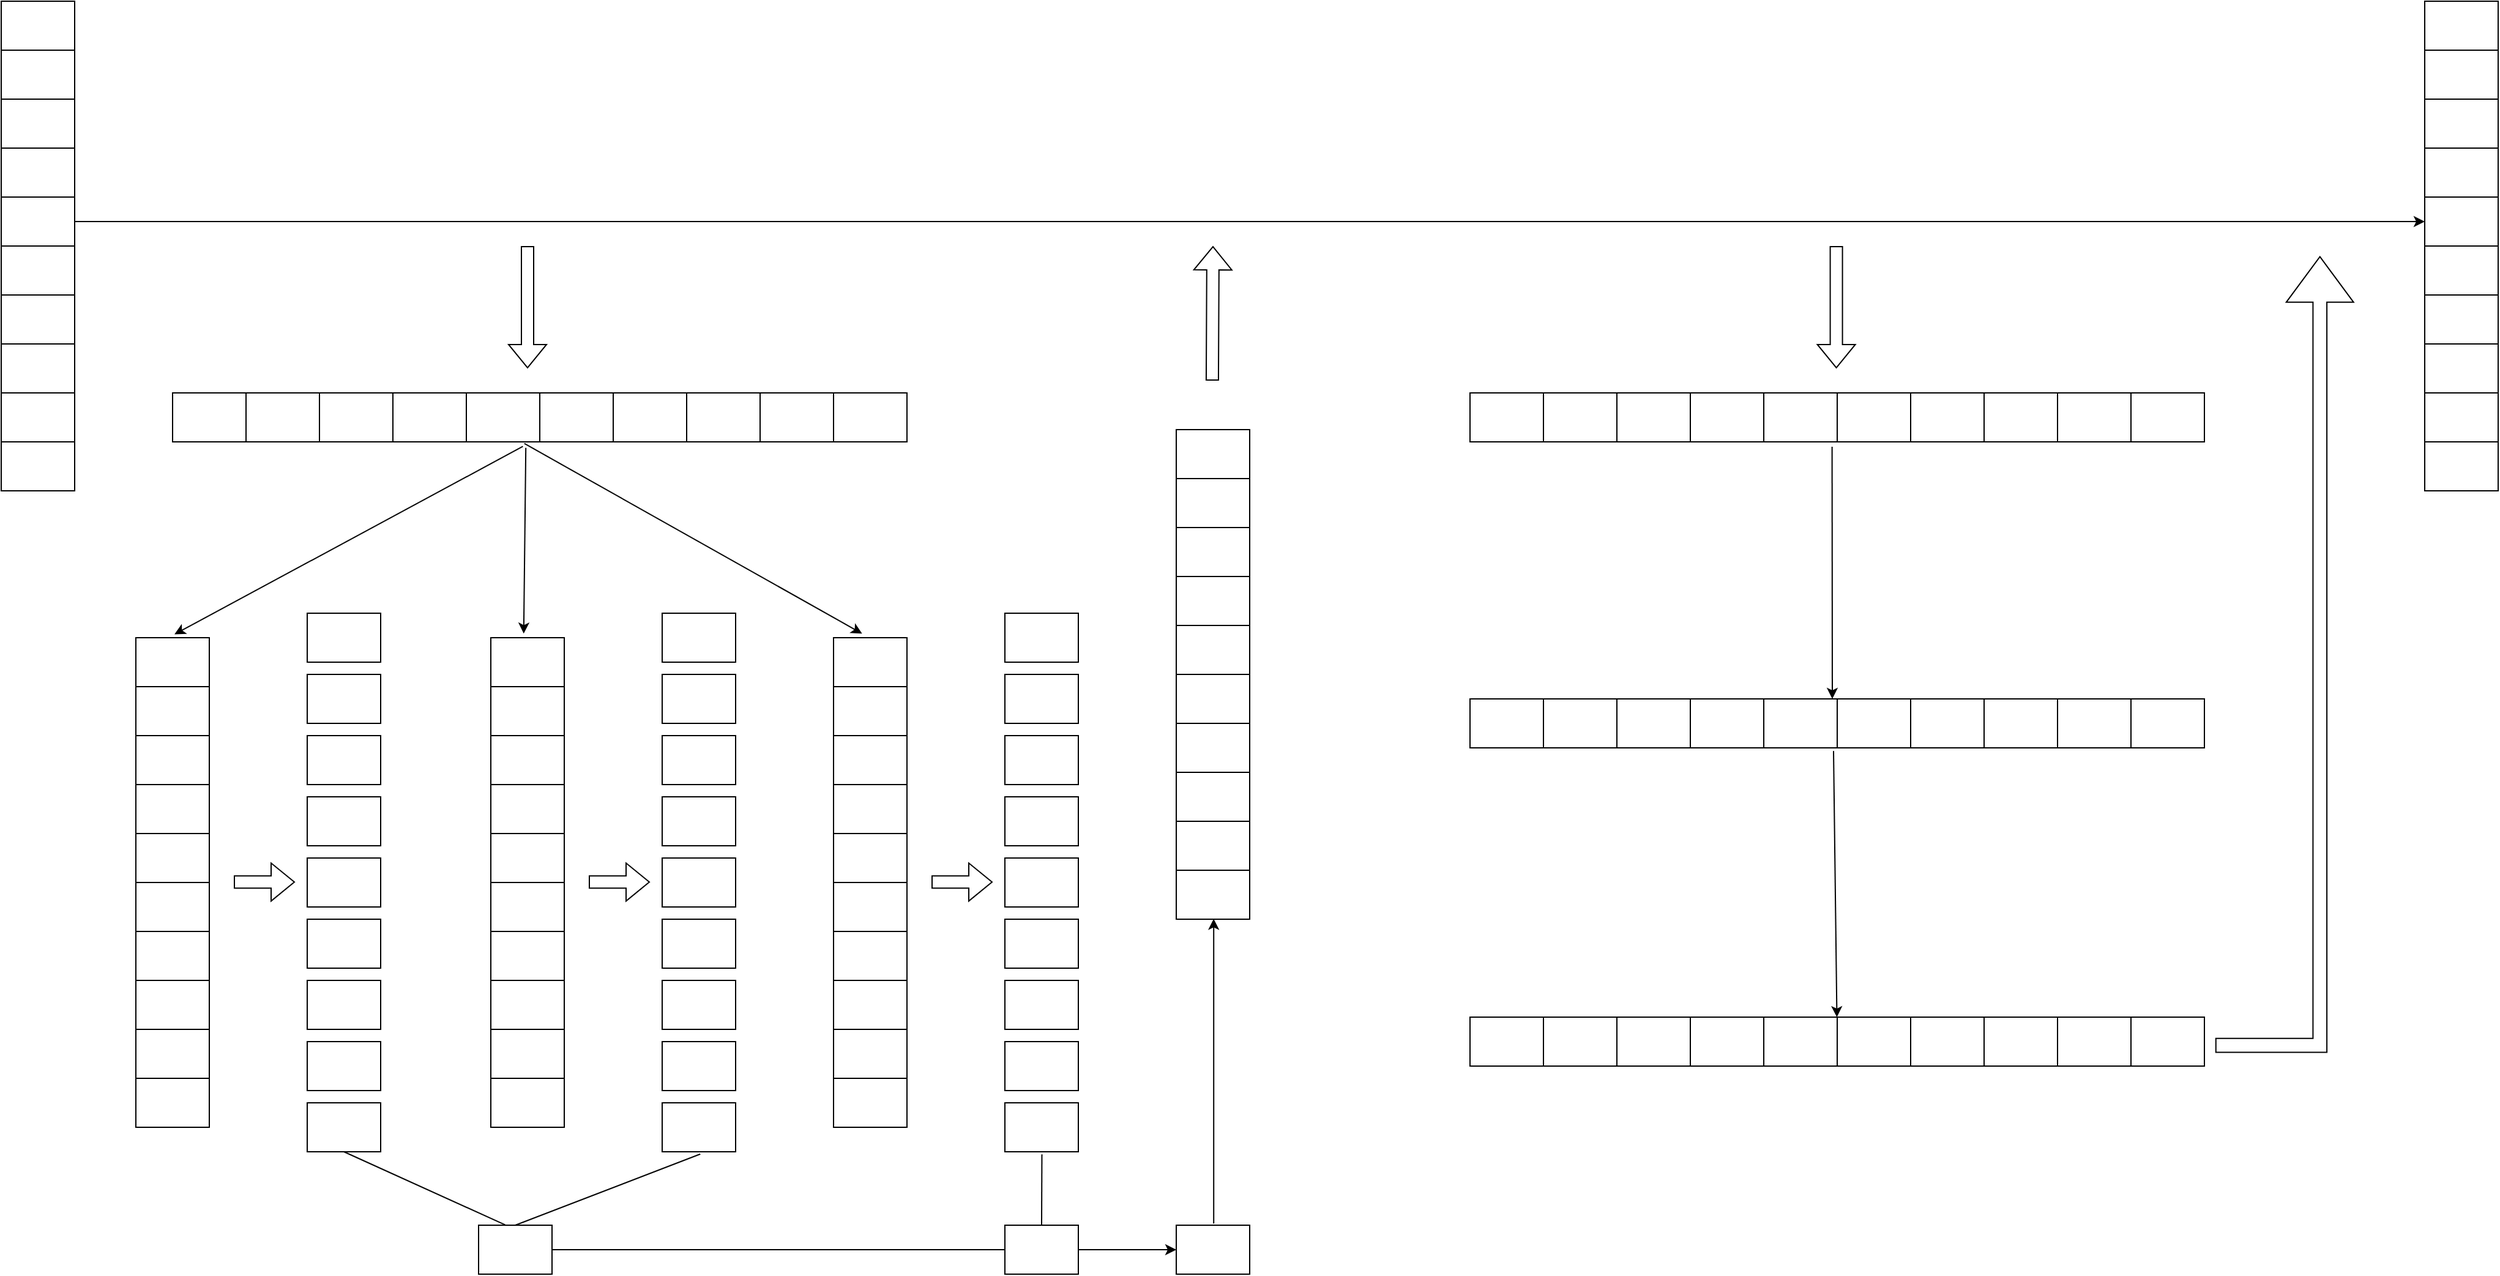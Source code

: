 <mxfile version="24.2.1" type="github">
  <diagram name="第 1 页" id="0md1H4sKqokxsGtkWXHt">
    <mxGraphModel dx="5926" dy="3371" grid="1" gridSize="10" guides="1" tooltips="1" connect="1" arrows="1" fold="1" page="1" pageScale="1" pageWidth="2300" pageHeight="1200" background="none" math="0" shadow="0">
      <root>
        <mxCell id="0" />
        <mxCell id="1" parent="0" />
        <mxCell id="GEDSY83CobMlE2TkKxZo-3" value="" style="shape=table;startSize=0;container=1;collapsible=0;childLayout=tableLayout;" vertex="1" parent="1">
          <mxGeometry x="120" y="70" width="60" height="400" as="geometry" />
        </mxCell>
        <mxCell id="GEDSY83CobMlE2TkKxZo-4" value="" style="shape=tableRow;horizontal=0;startSize=0;swimlaneHead=0;swimlaneBody=0;strokeColor=inherit;top=0;left=0;bottom=0;right=0;collapsible=0;dropTarget=0;fillColor=none;points=[[0,0.5],[1,0.5]];portConstraint=eastwest;" vertex="1" parent="GEDSY83CobMlE2TkKxZo-3">
          <mxGeometry width="60" height="40" as="geometry" />
        </mxCell>
        <mxCell id="GEDSY83CobMlE2TkKxZo-5" value="" style="shape=partialRectangle;html=1;whiteSpace=wrap;connectable=0;strokeColor=inherit;overflow=hidden;fillColor=none;top=0;left=0;bottom=0;right=0;pointerEvents=1;" vertex="1" parent="GEDSY83CobMlE2TkKxZo-4">
          <mxGeometry width="60" height="40" as="geometry">
            <mxRectangle width="60" height="40" as="alternateBounds" />
          </mxGeometry>
        </mxCell>
        <mxCell id="GEDSY83CobMlE2TkKxZo-6" value="" style="shape=tableRow;horizontal=0;startSize=0;swimlaneHead=0;swimlaneBody=0;strokeColor=inherit;top=0;left=0;bottom=0;right=0;collapsible=0;dropTarget=0;fillColor=none;points=[[0,0.5],[1,0.5]];portConstraint=eastwest;" vertex="1" parent="GEDSY83CobMlE2TkKxZo-3">
          <mxGeometry y="40" width="60" height="40" as="geometry" />
        </mxCell>
        <mxCell id="GEDSY83CobMlE2TkKxZo-7" value="" style="shape=partialRectangle;html=1;whiteSpace=wrap;connectable=0;strokeColor=inherit;overflow=hidden;fillColor=none;top=0;left=0;bottom=0;right=0;pointerEvents=1;" vertex="1" parent="GEDSY83CobMlE2TkKxZo-6">
          <mxGeometry width="60" height="40" as="geometry">
            <mxRectangle width="60" height="40" as="alternateBounds" />
          </mxGeometry>
        </mxCell>
        <mxCell id="GEDSY83CobMlE2TkKxZo-8" value="" style="shape=tableRow;horizontal=0;startSize=0;swimlaneHead=0;swimlaneBody=0;strokeColor=inherit;top=0;left=0;bottom=0;right=0;collapsible=0;dropTarget=0;fillColor=none;points=[[0,0.5],[1,0.5]];portConstraint=eastwest;" vertex="1" parent="GEDSY83CobMlE2TkKxZo-3">
          <mxGeometry y="80" width="60" height="40" as="geometry" />
        </mxCell>
        <mxCell id="GEDSY83CobMlE2TkKxZo-9" value="" style="shape=partialRectangle;html=1;whiteSpace=wrap;connectable=0;strokeColor=inherit;overflow=hidden;fillColor=none;top=0;left=0;bottom=0;right=0;pointerEvents=1;" vertex="1" parent="GEDSY83CobMlE2TkKxZo-8">
          <mxGeometry width="60" height="40" as="geometry">
            <mxRectangle width="60" height="40" as="alternateBounds" />
          </mxGeometry>
        </mxCell>
        <mxCell id="GEDSY83CobMlE2TkKxZo-10" value="" style="shape=tableRow;horizontal=0;startSize=0;swimlaneHead=0;swimlaneBody=0;strokeColor=inherit;top=0;left=0;bottom=0;right=0;collapsible=0;dropTarget=0;fillColor=none;points=[[0,0.5],[1,0.5]];portConstraint=eastwest;" vertex="1" parent="GEDSY83CobMlE2TkKxZo-3">
          <mxGeometry y="120" width="60" height="40" as="geometry" />
        </mxCell>
        <mxCell id="GEDSY83CobMlE2TkKxZo-11" value="" style="shape=partialRectangle;html=1;whiteSpace=wrap;connectable=0;strokeColor=inherit;overflow=hidden;fillColor=none;top=0;left=0;bottom=0;right=0;pointerEvents=1;" vertex="1" parent="GEDSY83CobMlE2TkKxZo-10">
          <mxGeometry width="60" height="40" as="geometry">
            <mxRectangle width="60" height="40" as="alternateBounds" />
          </mxGeometry>
        </mxCell>
        <mxCell id="GEDSY83CobMlE2TkKxZo-12" value="" style="shape=tableRow;horizontal=0;startSize=0;swimlaneHead=0;swimlaneBody=0;strokeColor=inherit;top=0;left=0;bottom=0;right=0;collapsible=0;dropTarget=0;fillColor=none;points=[[0,0.5],[1,0.5]];portConstraint=eastwest;" vertex="1" parent="GEDSY83CobMlE2TkKxZo-3">
          <mxGeometry y="160" width="60" height="40" as="geometry" />
        </mxCell>
        <mxCell id="GEDSY83CobMlE2TkKxZo-13" value="" style="shape=partialRectangle;html=1;whiteSpace=wrap;connectable=0;strokeColor=inherit;overflow=hidden;fillColor=none;top=0;left=0;bottom=0;right=0;pointerEvents=1;" vertex="1" parent="GEDSY83CobMlE2TkKxZo-12">
          <mxGeometry width="60" height="40" as="geometry">
            <mxRectangle width="60" height="40" as="alternateBounds" />
          </mxGeometry>
        </mxCell>
        <mxCell id="GEDSY83CobMlE2TkKxZo-14" value="" style="shape=tableRow;horizontal=0;startSize=0;swimlaneHead=0;swimlaneBody=0;strokeColor=inherit;top=0;left=0;bottom=0;right=0;collapsible=0;dropTarget=0;fillColor=none;points=[[0,0.5],[1,0.5]];portConstraint=eastwest;" vertex="1" parent="GEDSY83CobMlE2TkKxZo-3">
          <mxGeometry y="200" width="60" height="40" as="geometry" />
        </mxCell>
        <mxCell id="GEDSY83CobMlE2TkKxZo-15" value="" style="shape=partialRectangle;html=1;whiteSpace=wrap;connectable=0;strokeColor=inherit;overflow=hidden;fillColor=none;top=0;left=0;bottom=0;right=0;pointerEvents=1;" vertex="1" parent="GEDSY83CobMlE2TkKxZo-14">
          <mxGeometry width="60" height="40" as="geometry">
            <mxRectangle width="60" height="40" as="alternateBounds" />
          </mxGeometry>
        </mxCell>
        <mxCell id="GEDSY83CobMlE2TkKxZo-16" value="" style="shape=tableRow;horizontal=0;startSize=0;swimlaneHead=0;swimlaneBody=0;strokeColor=inherit;top=0;left=0;bottom=0;right=0;collapsible=0;dropTarget=0;fillColor=none;points=[[0,0.5],[1,0.5]];portConstraint=eastwest;" vertex="1" parent="GEDSY83CobMlE2TkKxZo-3">
          <mxGeometry y="240" width="60" height="40" as="geometry" />
        </mxCell>
        <mxCell id="GEDSY83CobMlE2TkKxZo-17" value="" style="shape=partialRectangle;html=1;whiteSpace=wrap;connectable=0;strokeColor=inherit;overflow=hidden;fillColor=none;top=0;left=0;bottom=0;right=0;pointerEvents=1;" vertex="1" parent="GEDSY83CobMlE2TkKxZo-16">
          <mxGeometry width="60" height="40" as="geometry">
            <mxRectangle width="60" height="40" as="alternateBounds" />
          </mxGeometry>
        </mxCell>
        <mxCell id="GEDSY83CobMlE2TkKxZo-18" value="" style="shape=tableRow;horizontal=0;startSize=0;swimlaneHead=0;swimlaneBody=0;strokeColor=inherit;top=0;left=0;bottom=0;right=0;collapsible=0;dropTarget=0;fillColor=none;points=[[0,0.5],[1,0.5]];portConstraint=eastwest;" vertex="1" parent="GEDSY83CobMlE2TkKxZo-3">
          <mxGeometry y="280" width="60" height="40" as="geometry" />
        </mxCell>
        <mxCell id="GEDSY83CobMlE2TkKxZo-19" value="" style="shape=partialRectangle;html=1;whiteSpace=wrap;connectable=0;strokeColor=inherit;overflow=hidden;fillColor=none;top=0;left=0;bottom=0;right=0;pointerEvents=1;" vertex="1" parent="GEDSY83CobMlE2TkKxZo-18">
          <mxGeometry width="60" height="40" as="geometry">
            <mxRectangle width="60" height="40" as="alternateBounds" />
          </mxGeometry>
        </mxCell>
        <mxCell id="GEDSY83CobMlE2TkKxZo-20" value="" style="shape=tableRow;horizontal=0;startSize=0;swimlaneHead=0;swimlaneBody=0;strokeColor=inherit;top=0;left=0;bottom=0;right=0;collapsible=0;dropTarget=0;fillColor=none;points=[[0,0.5],[1,0.5]];portConstraint=eastwest;" vertex="1" parent="GEDSY83CobMlE2TkKxZo-3">
          <mxGeometry y="320" width="60" height="40" as="geometry" />
        </mxCell>
        <mxCell id="GEDSY83CobMlE2TkKxZo-21" value="" style="shape=partialRectangle;html=1;whiteSpace=wrap;connectable=0;strokeColor=inherit;overflow=hidden;fillColor=none;top=0;left=0;bottom=0;right=0;pointerEvents=1;" vertex="1" parent="GEDSY83CobMlE2TkKxZo-20">
          <mxGeometry width="60" height="40" as="geometry">
            <mxRectangle width="60" height="40" as="alternateBounds" />
          </mxGeometry>
        </mxCell>
        <mxCell id="GEDSY83CobMlE2TkKxZo-22" value="" style="shape=tableRow;horizontal=0;startSize=0;swimlaneHead=0;swimlaneBody=0;strokeColor=inherit;top=0;left=0;bottom=0;right=0;collapsible=0;dropTarget=0;fillColor=none;points=[[0,0.5],[1,0.5]];portConstraint=eastwest;" vertex="1" parent="GEDSY83CobMlE2TkKxZo-3">
          <mxGeometry y="360" width="60" height="40" as="geometry" />
        </mxCell>
        <mxCell id="GEDSY83CobMlE2TkKxZo-23" value="" style="shape=partialRectangle;html=1;whiteSpace=wrap;connectable=0;strokeColor=inherit;overflow=hidden;fillColor=none;top=0;left=0;bottom=0;right=0;pointerEvents=1;" vertex="1" parent="GEDSY83CobMlE2TkKxZo-22">
          <mxGeometry width="60" height="40" as="geometry">
            <mxRectangle width="60" height="40" as="alternateBounds" />
          </mxGeometry>
        </mxCell>
        <mxCell id="GEDSY83CobMlE2TkKxZo-24" value="" style="endArrow=classic;html=1;rounded=0;entryX=0;entryY=0.5;entryDx=0;entryDy=0;exitX=1;exitY=0.5;exitDx=0;exitDy=0;" edge="1" parent="1" source="GEDSY83CobMlE2TkKxZo-12" target="GEDSY83CobMlE2TkKxZo-34">
          <mxGeometry width="50" height="50" relative="1" as="geometry">
            <mxPoint x="180" y="320" as="sourcePoint" />
            <mxPoint x="1130" y="320" as="targetPoint" />
          </mxGeometry>
        </mxCell>
        <mxCell id="GEDSY83CobMlE2TkKxZo-25" value="" style="shape=table;startSize=0;container=1;collapsible=0;childLayout=tableLayout;" vertex="1" parent="1">
          <mxGeometry x="2100" y="70" width="60" height="400" as="geometry" />
        </mxCell>
        <mxCell id="GEDSY83CobMlE2TkKxZo-26" value="" style="shape=tableRow;horizontal=0;startSize=0;swimlaneHead=0;swimlaneBody=0;strokeColor=inherit;top=0;left=0;bottom=0;right=0;collapsible=0;dropTarget=0;fillColor=none;points=[[0,0.5],[1,0.5]];portConstraint=eastwest;" vertex="1" parent="GEDSY83CobMlE2TkKxZo-25">
          <mxGeometry width="60" height="40" as="geometry" />
        </mxCell>
        <mxCell id="GEDSY83CobMlE2TkKxZo-27" value="" style="shape=partialRectangle;html=1;whiteSpace=wrap;connectable=0;strokeColor=inherit;overflow=hidden;fillColor=none;top=0;left=0;bottom=0;right=0;pointerEvents=1;" vertex="1" parent="GEDSY83CobMlE2TkKxZo-26">
          <mxGeometry width="60" height="40" as="geometry">
            <mxRectangle width="60" height="40" as="alternateBounds" />
          </mxGeometry>
        </mxCell>
        <mxCell id="GEDSY83CobMlE2TkKxZo-28" value="" style="shape=tableRow;horizontal=0;startSize=0;swimlaneHead=0;swimlaneBody=0;strokeColor=inherit;top=0;left=0;bottom=0;right=0;collapsible=0;dropTarget=0;fillColor=none;points=[[0,0.5],[1,0.5]];portConstraint=eastwest;" vertex="1" parent="GEDSY83CobMlE2TkKxZo-25">
          <mxGeometry y="40" width="60" height="40" as="geometry" />
        </mxCell>
        <mxCell id="GEDSY83CobMlE2TkKxZo-29" value="" style="shape=partialRectangle;html=1;whiteSpace=wrap;connectable=0;strokeColor=inherit;overflow=hidden;fillColor=none;top=0;left=0;bottom=0;right=0;pointerEvents=1;" vertex="1" parent="GEDSY83CobMlE2TkKxZo-28">
          <mxGeometry width="60" height="40" as="geometry">
            <mxRectangle width="60" height="40" as="alternateBounds" />
          </mxGeometry>
        </mxCell>
        <mxCell id="GEDSY83CobMlE2TkKxZo-30" value="" style="shape=tableRow;horizontal=0;startSize=0;swimlaneHead=0;swimlaneBody=0;strokeColor=inherit;top=0;left=0;bottom=0;right=0;collapsible=0;dropTarget=0;fillColor=none;points=[[0,0.5],[1,0.5]];portConstraint=eastwest;" vertex="1" parent="GEDSY83CobMlE2TkKxZo-25">
          <mxGeometry y="80" width="60" height="40" as="geometry" />
        </mxCell>
        <mxCell id="GEDSY83CobMlE2TkKxZo-31" value="" style="shape=partialRectangle;html=1;whiteSpace=wrap;connectable=0;strokeColor=inherit;overflow=hidden;fillColor=none;top=0;left=0;bottom=0;right=0;pointerEvents=1;" vertex="1" parent="GEDSY83CobMlE2TkKxZo-30">
          <mxGeometry width="60" height="40" as="geometry">
            <mxRectangle width="60" height="40" as="alternateBounds" />
          </mxGeometry>
        </mxCell>
        <mxCell id="GEDSY83CobMlE2TkKxZo-32" value="" style="shape=tableRow;horizontal=0;startSize=0;swimlaneHead=0;swimlaneBody=0;strokeColor=inherit;top=0;left=0;bottom=0;right=0;collapsible=0;dropTarget=0;fillColor=none;points=[[0,0.5],[1,0.5]];portConstraint=eastwest;" vertex="1" parent="GEDSY83CobMlE2TkKxZo-25">
          <mxGeometry y="120" width="60" height="40" as="geometry" />
        </mxCell>
        <mxCell id="GEDSY83CobMlE2TkKxZo-33" value="" style="shape=partialRectangle;html=1;whiteSpace=wrap;connectable=0;strokeColor=inherit;overflow=hidden;fillColor=none;top=0;left=0;bottom=0;right=0;pointerEvents=1;" vertex="1" parent="GEDSY83CobMlE2TkKxZo-32">
          <mxGeometry width="60" height="40" as="geometry">
            <mxRectangle width="60" height="40" as="alternateBounds" />
          </mxGeometry>
        </mxCell>
        <mxCell id="GEDSY83CobMlE2TkKxZo-34" value="" style="shape=tableRow;horizontal=0;startSize=0;swimlaneHead=0;swimlaneBody=0;strokeColor=inherit;top=0;left=0;bottom=0;right=0;collapsible=0;dropTarget=0;fillColor=none;points=[[0,0.5],[1,0.5]];portConstraint=eastwest;" vertex="1" parent="GEDSY83CobMlE2TkKxZo-25">
          <mxGeometry y="160" width="60" height="40" as="geometry" />
        </mxCell>
        <mxCell id="GEDSY83CobMlE2TkKxZo-35" value="" style="shape=partialRectangle;html=1;whiteSpace=wrap;connectable=0;strokeColor=inherit;overflow=hidden;fillColor=none;top=0;left=0;bottom=0;right=0;pointerEvents=1;" vertex="1" parent="GEDSY83CobMlE2TkKxZo-34">
          <mxGeometry width="60" height="40" as="geometry">
            <mxRectangle width="60" height="40" as="alternateBounds" />
          </mxGeometry>
        </mxCell>
        <mxCell id="GEDSY83CobMlE2TkKxZo-36" value="" style="shape=tableRow;horizontal=0;startSize=0;swimlaneHead=0;swimlaneBody=0;strokeColor=inherit;top=0;left=0;bottom=0;right=0;collapsible=0;dropTarget=0;fillColor=none;points=[[0,0.5],[1,0.5]];portConstraint=eastwest;" vertex="1" parent="GEDSY83CobMlE2TkKxZo-25">
          <mxGeometry y="200" width="60" height="40" as="geometry" />
        </mxCell>
        <mxCell id="GEDSY83CobMlE2TkKxZo-37" value="" style="shape=partialRectangle;html=1;whiteSpace=wrap;connectable=0;strokeColor=inherit;overflow=hidden;fillColor=none;top=0;left=0;bottom=0;right=0;pointerEvents=1;" vertex="1" parent="GEDSY83CobMlE2TkKxZo-36">
          <mxGeometry width="60" height="40" as="geometry">
            <mxRectangle width="60" height="40" as="alternateBounds" />
          </mxGeometry>
        </mxCell>
        <mxCell id="GEDSY83CobMlE2TkKxZo-38" value="" style="shape=tableRow;horizontal=0;startSize=0;swimlaneHead=0;swimlaneBody=0;strokeColor=inherit;top=0;left=0;bottom=0;right=0;collapsible=0;dropTarget=0;fillColor=none;points=[[0,0.5],[1,0.5]];portConstraint=eastwest;" vertex="1" parent="GEDSY83CobMlE2TkKxZo-25">
          <mxGeometry y="240" width="60" height="40" as="geometry" />
        </mxCell>
        <mxCell id="GEDSY83CobMlE2TkKxZo-39" value="" style="shape=partialRectangle;html=1;whiteSpace=wrap;connectable=0;strokeColor=inherit;overflow=hidden;fillColor=none;top=0;left=0;bottom=0;right=0;pointerEvents=1;" vertex="1" parent="GEDSY83CobMlE2TkKxZo-38">
          <mxGeometry width="60" height="40" as="geometry">
            <mxRectangle width="60" height="40" as="alternateBounds" />
          </mxGeometry>
        </mxCell>
        <mxCell id="GEDSY83CobMlE2TkKxZo-40" value="" style="shape=tableRow;horizontal=0;startSize=0;swimlaneHead=0;swimlaneBody=0;strokeColor=inherit;top=0;left=0;bottom=0;right=0;collapsible=0;dropTarget=0;fillColor=none;points=[[0,0.5],[1,0.5]];portConstraint=eastwest;" vertex="1" parent="GEDSY83CobMlE2TkKxZo-25">
          <mxGeometry y="280" width="60" height="40" as="geometry" />
        </mxCell>
        <mxCell id="GEDSY83CobMlE2TkKxZo-41" value="" style="shape=partialRectangle;html=1;whiteSpace=wrap;connectable=0;strokeColor=inherit;overflow=hidden;fillColor=none;top=0;left=0;bottom=0;right=0;pointerEvents=1;" vertex="1" parent="GEDSY83CobMlE2TkKxZo-40">
          <mxGeometry width="60" height="40" as="geometry">
            <mxRectangle width="60" height="40" as="alternateBounds" />
          </mxGeometry>
        </mxCell>
        <mxCell id="GEDSY83CobMlE2TkKxZo-42" value="" style="shape=tableRow;horizontal=0;startSize=0;swimlaneHead=0;swimlaneBody=0;strokeColor=inherit;top=0;left=0;bottom=0;right=0;collapsible=0;dropTarget=0;fillColor=none;points=[[0,0.5],[1,0.5]];portConstraint=eastwest;" vertex="1" parent="GEDSY83CobMlE2TkKxZo-25">
          <mxGeometry y="320" width="60" height="40" as="geometry" />
        </mxCell>
        <mxCell id="GEDSY83CobMlE2TkKxZo-43" value="" style="shape=partialRectangle;html=1;whiteSpace=wrap;connectable=0;strokeColor=inherit;overflow=hidden;fillColor=none;top=0;left=0;bottom=0;right=0;pointerEvents=1;" vertex="1" parent="GEDSY83CobMlE2TkKxZo-42">
          <mxGeometry width="60" height="40" as="geometry">
            <mxRectangle width="60" height="40" as="alternateBounds" />
          </mxGeometry>
        </mxCell>
        <mxCell id="GEDSY83CobMlE2TkKxZo-44" value="" style="shape=tableRow;horizontal=0;startSize=0;swimlaneHead=0;swimlaneBody=0;strokeColor=inherit;top=0;left=0;bottom=0;right=0;collapsible=0;dropTarget=0;fillColor=none;points=[[0,0.5],[1,0.5]];portConstraint=eastwest;" vertex="1" parent="GEDSY83CobMlE2TkKxZo-25">
          <mxGeometry y="360" width="60" height="40" as="geometry" />
        </mxCell>
        <mxCell id="GEDSY83CobMlE2TkKxZo-45" value="" style="shape=partialRectangle;html=1;whiteSpace=wrap;connectable=0;strokeColor=inherit;overflow=hidden;fillColor=none;top=0;left=0;bottom=0;right=0;pointerEvents=1;" vertex="1" parent="GEDSY83CobMlE2TkKxZo-44">
          <mxGeometry width="60" height="40" as="geometry">
            <mxRectangle width="60" height="40" as="alternateBounds" />
          </mxGeometry>
        </mxCell>
        <mxCell id="GEDSY83CobMlE2TkKxZo-46" value="" style="shape=flexArrow;endArrow=classic;html=1;rounded=0;" edge="1" parent="1">
          <mxGeometry width="50" height="50" relative="1" as="geometry">
            <mxPoint x="550" y="270" as="sourcePoint" />
            <mxPoint x="550" y="370" as="targetPoint" />
          </mxGeometry>
        </mxCell>
        <mxCell id="GEDSY83CobMlE2TkKxZo-70" value="" style="shape=table;startSize=0;container=1;collapsible=0;childLayout=tableLayout;" vertex="1" parent="1">
          <mxGeometry x="260" y="390" width="600" height="40" as="geometry" />
        </mxCell>
        <mxCell id="GEDSY83CobMlE2TkKxZo-71" value="" style="shape=tableRow;horizontal=0;startSize=0;swimlaneHead=0;swimlaneBody=0;strokeColor=inherit;top=0;left=0;bottom=0;right=0;collapsible=0;dropTarget=0;fillColor=none;points=[[0,0.5],[1,0.5]];portConstraint=eastwest;" vertex="1" parent="GEDSY83CobMlE2TkKxZo-70">
          <mxGeometry width="600" height="40" as="geometry" />
        </mxCell>
        <mxCell id="GEDSY83CobMlE2TkKxZo-72" value="" style="shape=partialRectangle;html=1;whiteSpace=wrap;connectable=0;strokeColor=inherit;overflow=hidden;fillColor=none;top=0;left=0;bottom=0;right=0;pointerEvents=1;" vertex="1" parent="GEDSY83CobMlE2TkKxZo-71">
          <mxGeometry width="60" height="40" as="geometry">
            <mxRectangle width="60" height="40" as="alternateBounds" />
          </mxGeometry>
        </mxCell>
        <mxCell id="GEDSY83CobMlE2TkKxZo-73" value="" style="shape=partialRectangle;html=1;whiteSpace=wrap;connectable=0;strokeColor=inherit;overflow=hidden;fillColor=none;top=0;left=0;bottom=0;right=0;pointerEvents=1;" vertex="1" parent="GEDSY83CobMlE2TkKxZo-71">
          <mxGeometry x="60" width="60" height="40" as="geometry">
            <mxRectangle width="60" height="40" as="alternateBounds" />
          </mxGeometry>
        </mxCell>
        <mxCell id="GEDSY83CobMlE2TkKxZo-74" value="" style="shape=partialRectangle;html=1;whiteSpace=wrap;connectable=0;strokeColor=inherit;overflow=hidden;fillColor=none;top=0;left=0;bottom=0;right=0;pointerEvents=1;" vertex="1" parent="GEDSY83CobMlE2TkKxZo-71">
          <mxGeometry x="120" width="60" height="40" as="geometry">
            <mxRectangle width="60" height="40" as="alternateBounds" />
          </mxGeometry>
        </mxCell>
        <mxCell id="GEDSY83CobMlE2TkKxZo-75" value="" style="shape=partialRectangle;html=1;whiteSpace=wrap;connectable=0;strokeColor=inherit;overflow=hidden;fillColor=none;top=0;left=0;bottom=0;right=0;pointerEvents=1;" vertex="1" parent="GEDSY83CobMlE2TkKxZo-71">
          <mxGeometry x="180" width="60" height="40" as="geometry">
            <mxRectangle width="60" height="40" as="alternateBounds" />
          </mxGeometry>
        </mxCell>
        <mxCell id="GEDSY83CobMlE2TkKxZo-76" value="" style="shape=partialRectangle;html=1;whiteSpace=wrap;connectable=0;strokeColor=inherit;overflow=hidden;fillColor=none;top=0;left=0;bottom=0;right=0;pointerEvents=1;" vertex="1" parent="GEDSY83CobMlE2TkKxZo-71">
          <mxGeometry x="240" width="60" height="40" as="geometry">
            <mxRectangle width="60" height="40" as="alternateBounds" />
          </mxGeometry>
        </mxCell>
        <mxCell id="GEDSY83CobMlE2TkKxZo-77" value="" style="shape=partialRectangle;html=1;whiteSpace=wrap;connectable=0;strokeColor=inherit;overflow=hidden;fillColor=none;top=0;left=0;bottom=0;right=0;pointerEvents=1;" vertex="1" parent="GEDSY83CobMlE2TkKxZo-71">
          <mxGeometry x="300" width="60" height="40" as="geometry">
            <mxRectangle width="60" height="40" as="alternateBounds" />
          </mxGeometry>
        </mxCell>
        <mxCell id="GEDSY83CobMlE2TkKxZo-78" value="" style="shape=partialRectangle;html=1;whiteSpace=wrap;connectable=0;strokeColor=inherit;overflow=hidden;fillColor=none;top=0;left=0;bottom=0;right=0;pointerEvents=1;" vertex="1" parent="GEDSY83CobMlE2TkKxZo-71">
          <mxGeometry x="360" width="60" height="40" as="geometry">
            <mxRectangle width="60" height="40" as="alternateBounds" />
          </mxGeometry>
        </mxCell>
        <mxCell id="GEDSY83CobMlE2TkKxZo-79" value="" style="shape=partialRectangle;html=1;whiteSpace=wrap;connectable=0;strokeColor=inherit;overflow=hidden;fillColor=none;top=0;left=0;bottom=0;right=0;pointerEvents=1;" vertex="1" parent="GEDSY83CobMlE2TkKxZo-71">
          <mxGeometry x="420" width="60" height="40" as="geometry">
            <mxRectangle width="60" height="40" as="alternateBounds" />
          </mxGeometry>
        </mxCell>
        <mxCell id="GEDSY83CobMlE2TkKxZo-80" value="" style="shape=partialRectangle;html=1;whiteSpace=wrap;connectable=0;strokeColor=inherit;overflow=hidden;fillColor=none;top=0;left=0;bottom=0;right=0;pointerEvents=1;" vertex="1" parent="GEDSY83CobMlE2TkKxZo-71">
          <mxGeometry x="480" width="60" height="40" as="geometry">
            <mxRectangle width="60" height="40" as="alternateBounds" />
          </mxGeometry>
        </mxCell>
        <mxCell id="GEDSY83CobMlE2TkKxZo-81" value="" style="shape=partialRectangle;html=1;whiteSpace=wrap;connectable=0;strokeColor=inherit;overflow=hidden;fillColor=none;top=0;left=0;bottom=0;right=0;pointerEvents=1;" vertex="1" parent="GEDSY83CobMlE2TkKxZo-71">
          <mxGeometry x="540" width="60" height="40" as="geometry">
            <mxRectangle width="60" height="40" as="alternateBounds" />
          </mxGeometry>
        </mxCell>
        <mxCell id="GEDSY83CobMlE2TkKxZo-82" value="" style="shape=table;startSize=0;container=1;collapsible=0;childLayout=tableLayout;" vertex="1" parent="1">
          <mxGeometry x="230" y="590" width="60" height="400" as="geometry" />
        </mxCell>
        <mxCell id="GEDSY83CobMlE2TkKxZo-83" value="" style="shape=tableRow;horizontal=0;startSize=0;swimlaneHead=0;swimlaneBody=0;strokeColor=inherit;top=0;left=0;bottom=0;right=0;collapsible=0;dropTarget=0;fillColor=none;points=[[0,0.5],[1,0.5]];portConstraint=eastwest;" vertex="1" parent="GEDSY83CobMlE2TkKxZo-82">
          <mxGeometry width="60" height="40" as="geometry" />
        </mxCell>
        <mxCell id="GEDSY83CobMlE2TkKxZo-84" value="" style="shape=partialRectangle;html=1;whiteSpace=wrap;connectable=0;strokeColor=inherit;overflow=hidden;fillColor=none;top=0;left=0;bottom=0;right=0;pointerEvents=1;" vertex="1" parent="GEDSY83CobMlE2TkKxZo-83">
          <mxGeometry width="60" height="40" as="geometry">
            <mxRectangle width="60" height="40" as="alternateBounds" />
          </mxGeometry>
        </mxCell>
        <mxCell id="GEDSY83CobMlE2TkKxZo-85" value="" style="shape=tableRow;horizontal=0;startSize=0;swimlaneHead=0;swimlaneBody=0;strokeColor=inherit;top=0;left=0;bottom=0;right=0;collapsible=0;dropTarget=0;fillColor=none;points=[[0,0.5],[1,0.5]];portConstraint=eastwest;" vertex="1" parent="GEDSY83CobMlE2TkKxZo-82">
          <mxGeometry y="40" width="60" height="40" as="geometry" />
        </mxCell>
        <mxCell id="GEDSY83CobMlE2TkKxZo-86" value="" style="shape=partialRectangle;html=1;whiteSpace=wrap;connectable=0;strokeColor=inherit;overflow=hidden;fillColor=none;top=0;left=0;bottom=0;right=0;pointerEvents=1;" vertex="1" parent="GEDSY83CobMlE2TkKxZo-85">
          <mxGeometry width="60" height="40" as="geometry">
            <mxRectangle width="60" height="40" as="alternateBounds" />
          </mxGeometry>
        </mxCell>
        <mxCell id="GEDSY83CobMlE2TkKxZo-87" value="" style="shape=tableRow;horizontal=0;startSize=0;swimlaneHead=0;swimlaneBody=0;strokeColor=inherit;top=0;left=0;bottom=0;right=0;collapsible=0;dropTarget=0;fillColor=none;points=[[0,0.5],[1,0.5]];portConstraint=eastwest;" vertex="1" parent="GEDSY83CobMlE2TkKxZo-82">
          <mxGeometry y="80" width="60" height="40" as="geometry" />
        </mxCell>
        <mxCell id="GEDSY83CobMlE2TkKxZo-88" value="" style="shape=partialRectangle;html=1;whiteSpace=wrap;connectable=0;strokeColor=inherit;overflow=hidden;fillColor=none;top=0;left=0;bottom=0;right=0;pointerEvents=1;" vertex="1" parent="GEDSY83CobMlE2TkKxZo-87">
          <mxGeometry width="60" height="40" as="geometry">
            <mxRectangle width="60" height="40" as="alternateBounds" />
          </mxGeometry>
        </mxCell>
        <mxCell id="GEDSY83CobMlE2TkKxZo-89" value="" style="shape=tableRow;horizontal=0;startSize=0;swimlaneHead=0;swimlaneBody=0;strokeColor=inherit;top=0;left=0;bottom=0;right=0;collapsible=0;dropTarget=0;fillColor=none;points=[[0,0.5],[1,0.5]];portConstraint=eastwest;" vertex="1" parent="GEDSY83CobMlE2TkKxZo-82">
          <mxGeometry y="120" width="60" height="40" as="geometry" />
        </mxCell>
        <mxCell id="GEDSY83CobMlE2TkKxZo-90" value="" style="shape=partialRectangle;html=1;whiteSpace=wrap;connectable=0;strokeColor=inherit;overflow=hidden;fillColor=none;top=0;left=0;bottom=0;right=0;pointerEvents=1;" vertex="1" parent="GEDSY83CobMlE2TkKxZo-89">
          <mxGeometry width="60" height="40" as="geometry">
            <mxRectangle width="60" height="40" as="alternateBounds" />
          </mxGeometry>
        </mxCell>
        <mxCell id="GEDSY83CobMlE2TkKxZo-91" value="" style="shape=tableRow;horizontal=0;startSize=0;swimlaneHead=0;swimlaneBody=0;strokeColor=inherit;top=0;left=0;bottom=0;right=0;collapsible=0;dropTarget=0;fillColor=none;points=[[0,0.5],[1,0.5]];portConstraint=eastwest;" vertex="1" parent="GEDSY83CobMlE2TkKxZo-82">
          <mxGeometry y="160" width="60" height="40" as="geometry" />
        </mxCell>
        <mxCell id="GEDSY83CobMlE2TkKxZo-92" value="" style="shape=partialRectangle;html=1;whiteSpace=wrap;connectable=0;strokeColor=inherit;overflow=hidden;fillColor=none;top=0;left=0;bottom=0;right=0;pointerEvents=1;" vertex="1" parent="GEDSY83CobMlE2TkKxZo-91">
          <mxGeometry width="60" height="40" as="geometry">
            <mxRectangle width="60" height="40" as="alternateBounds" />
          </mxGeometry>
        </mxCell>
        <mxCell id="GEDSY83CobMlE2TkKxZo-93" value="" style="shape=tableRow;horizontal=0;startSize=0;swimlaneHead=0;swimlaneBody=0;strokeColor=inherit;top=0;left=0;bottom=0;right=0;collapsible=0;dropTarget=0;fillColor=none;points=[[0,0.5],[1,0.5]];portConstraint=eastwest;" vertex="1" parent="GEDSY83CobMlE2TkKxZo-82">
          <mxGeometry y="200" width="60" height="40" as="geometry" />
        </mxCell>
        <mxCell id="GEDSY83CobMlE2TkKxZo-94" value="" style="shape=partialRectangle;html=1;whiteSpace=wrap;connectable=0;strokeColor=inherit;overflow=hidden;fillColor=none;top=0;left=0;bottom=0;right=0;pointerEvents=1;" vertex="1" parent="GEDSY83CobMlE2TkKxZo-93">
          <mxGeometry width="60" height="40" as="geometry">
            <mxRectangle width="60" height="40" as="alternateBounds" />
          </mxGeometry>
        </mxCell>
        <mxCell id="GEDSY83CobMlE2TkKxZo-95" value="" style="shape=tableRow;horizontal=0;startSize=0;swimlaneHead=0;swimlaneBody=0;strokeColor=inherit;top=0;left=0;bottom=0;right=0;collapsible=0;dropTarget=0;fillColor=none;points=[[0,0.5],[1,0.5]];portConstraint=eastwest;" vertex="1" parent="GEDSY83CobMlE2TkKxZo-82">
          <mxGeometry y="240" width="60" height="40" as="geometry" />
        </mxCell>
        <mxCell id="GEDSY83CobMlE2TkKxZo-96" value="" style="shape=partialRectangle;html=1;whiteSpace=wrap;connectable=0;strokeColor=inherit;overflow=hidden;fillColor=none;top=0;left=0;bottom=0;right=0;pointerEvents=1;" vertex="1" parent="GEDSY83CobMlE2TkKxZo-95">
          <mxGeometry width="60" height="40" as="geometry">
            <mxRectangle width="60" height="40" as="alternateBounds" />
          </mxGeometry>
        </mxCell>
        <mxCell id="GEDSY83CobMlE2TkKxZo-97" value="" style="shape=tableRow;horizontal=0;startSize=0;swimlaneHead=0;swimlaneBody=0;strokeColor=inherit;top=0;left=0;bottom=0;right=0;collapsible=0;dropTarget=0;fillColor=none;points=[[0,0.5],[1,0.5]];portConstraint=eastwest;" vertex="1" parent="GEDSY83CobMlE2TkKxZo-82">
          <mxGeometry y="280" width="60" height="40" as="geometry" />
        </mxCell>
        <mxCell id="GEDSY83CobMlE2TkKxZo-98" value="" style="shape=partialRectangle;html=1;whiteSpace=wrap;connectable=0;strokeColor=inherit;overflow=hidden;fillColor=none;top=0;left=0;bottom=0;right=0;pointerEvents=1;" vertex="1" parent="GEDSY83CobMlE2TkKxZo-97">
          <mxGeometry width="60" height="40" as="geometry">
            <mxRectangle width="60" height="40" as="alternateBounds" />
          </mxGeometry>
        </mxCell>
        <mxCell id="GEDSY83CobMlE2TkKxZo-99" value="" style="shape=tableRow;horizontal=0;startSize=0;swimlaneHead=0;swimlaneBody=0;strokeColor=inherit;top=0;left=0;bottom=0;right=0;collapsible=0;dropTarget=0;fillColor=none;points=[[0,0.5],[1,0.5]];portConstraint=eastwest;" vertex="1" parent="GEDSY83CobMlE2TkKxZo-82">
          <mxGeometry y="320" width="60" height="40" as="geometry" />
        </mxCell>
        <mxCell id="GEDSY83CobMlE2TkKxZo-100" value="" style="shape=partialRectangle;html=1;whiteSpace=wrap;connectable=0;strokeColor=inherit;overflow=hidden;fillColor=none;top=0;left=0;bottom=0;right=0;pointerEvents=1;" vertex="1" parent="GEDSY83CobMlE2TkKxZo-99">
          <mxGeometry width="60" height="40" as="geometry">
            <mxRectangle width="60" height="40" as="alternateBounds" />
          </mxGeometry>
        </mxCell>
        <mxCell id="GEDSY83CobMlE2TkKxZo-101" value="" style="shape=tableRow;horizontal=0;startSize=0;swimlaneHead=0;swimlaneBody=0;strokeColor=inherit;top=0;left=0;bottom=0;right=0;collapsible=0;dropTarget=0;fillColor=none;points=[[0,0.5],[1,0.5]];portConstraint=eastwest;" vertex="1" parent="GEDSY83CobMlE2TkKxZo-82">
          <mxGeometry y="360" width="60" height="40" as="geometry" />
        </mxCell>
        <mxCell id="GEDSY83CobMlE2TkKxZo-102" value="" style="shape=partialRectangle;html=1;whiteSpace=wrap;connectable=0;strokeColor=inherit;overflow=hidden;fillColor=none;top=0;left=0;bottom=0;right=0;pointerEvents=1;" vertex="1" parent="GEDSY83CobMlE2TkKxZo-101">
          <mxGeometry width="60" height="40" as="geometry">
            <mxRectangle width="60" height="40" as="alternateBounds" />
          </mxGeometry>
        </mxCell>
        <mxCell id="GEDSY83CobMlE2TkKxZo-103" value="" style="endArrow=classic;html=1;rounded=0;exitX=0.477;exitY=1.093;exitDx=0;exitDy=0;exitPerimeter=0;entryX=0.526;entryY=-0.069;entryDx=0;entryDy=0;entryPerimeter=0;" edge="1" parent="1" source="GEDSY83CobMlE2TkKxZo-71" target="GEDSY83CobMlE2TkKxZo-83">
          <mxGeometry width="50" height="50" relative="1" as="geometry">
            <mxPoint x="690" y="560" as="sourcePoint" />
            <mxPoint x="740" y="510" as="targetPoint" />
          </mxGeometry>
        </mxCell>
        <mxCell id="GEDSY83CobMlE2TkKxZo-104" value="" style="shape=table;startSize=0;container=1;collapsible=0;childLayout=tableLayout;" vertex="1" parent="1">
          <mxGeometry x="520" y="590" width="60" height="400" as="geometry" />
        </mxCell>
        <mxCell id="GEDSY83CobMlE2TkKxZo-105" value="" style="shape=tableRow;horizontal=0;startSize=0;swimlaneHead=0;swimlaneBody=0;strokeColor=inherit;top=0;left=0;bottom=0;right=0;collapsible=0;dropTarget=0;fillColor=none;points=[[0,0.5],[1,0.5]];portConstraint=eastwest;" vertex="1" parent="GEDSY83CobMlE2TkKxZo-104">
          <mxGeometry width="60" height="40" as="geometry" />
        </mxCell>
        <mxCell id="GEDSY83CobMlE2TkKxZo-106" value="" style="shape=partialRectangle;html=1;whiteSpace=wrap;connectable=0;strokeColor=inherit;overflow=hidden;fillColor=none;top=0;left=0;bottom=0;right=0;pointerEvents=1;" vertex="1" parent="GEDSY83CobMlE2TkKxZo-105">
          <mxGeometry width="60" height="40" as="geometry">
            <mxRectangle width="60" height="40" as="alternateBounds" />
          </mxGeometry>
        </mxCell>
        <mxCell id="GEDSY83CobMlE2TkKxZo-107" value="" style="shape=tableRow;horizontal=0;startSize=0;swimlaneHead=0;swimlaneBody=0;strokeColor=inherit;top=0;left=0;bottom=0;right=0;collapsible=0;dropTarget=0;fillColor=none;points=[[0,0.5],[1,0.5]];portConstraint=eastwest;" vertex="1" parent="GEDSY83CobMlE2TkKxZo-104">
          <mxGeometry y="40" width="60" height="40" as="geometry" />
        </mxCell>
        <mxCell id="GEDSY83CobMlE2TkKxZo-108" value="" style="shape=partialRectangle;html=1;whiteSpace=wrap;connectable=0;strokeColor=inherit;overflow=hidden;fillColor=none;top=0;left=0;bottom=0;right=0;pointerEvents=1;" vertex="1" parent="GEDSY83CobMlE2TkKxZo-107">
          <mxGeometry width="60" height="40" as="geometry">
            <mxRectangle width="60" height="40" as="alternateBounds" />
          </mxGeometry>
        </mxCell>
        <mxCell id="GEDSY83CobMlE2TkKxZo-109" value="" style="shape=tableRow;horizontal=0;startSize=0;swimlaneHead=0;swimlaneBody=0;strokeColor=inherit;top=0;left=0;bottom=0;right=0;collapsible=0;dropTarget=0;fillColor=none;points=[[0,0.5],[1,0.5]];portConstraint=eastwest;" vertex="1" parent="GEDSY83CobMlE2TkKxZo-104">
          <mxGeometry y="80" width="60" height="40" as="geometry" />
        </mxCell>
        <mxCell id="GEDSY83CobMlE2TkKxZo-110" value="" style="shape=partialRectangle;html=1;whiteSpace=wrap;connectable=0;strokeColor=inherit;overflow=hidden;fillColor=none;top=0;left=0;bottom=0;right=0;pointerEvents=1;" vertex="1" parent="GEDSY83CobMlE2TkKxZo-109">
          <mxGeometry width="60" height="40" as="geometry">
            <mxRectangle width="60" height="40" as="alternateBounds" />
          </mxGeometry>
        </mxCell>
        <mxCell id="GEDSY83CobMlE2TkKxZo-111" value="" style="shape=tableRow;horizontal=0;startSize=0;swimlaneHead=0;swimlaneBody=0;strokeColor=inherit;top=0;left=0;bottom=0;right=0;collapsible=0;dropTarget=0;fillColor=none;points=[[0,0.5],[1,0.5]];portConstraint=eastwest;" vertex="1" parent="GEDSY83CobMlE2TkKxZo-104">
          <mxGeometry y="120" width="60" height="40" as="geometry" />
        </mxCell>
        <mxCell id="GEDSY83CobMlE2TkKxZo-112" value="" style="shape=partialRectangle;html=1;whiteSpace=wrap;connectable=0;strokeColor=inherit;overflow=hidden;fillColor=none;top=0;left=0;bottom=0;right=0;pointerEvents=1;" vertex="1" parent="GEDSY83CobMlE2TkKxZo-111">
          <mxGeometry width="60" height="40" as="geometry">
            <mxRectangle width="60" height="40" as="alternateBounds" />
          </mxGeometry>
        </mxCell>
        <mxCell id="GEDSY83CobMlE2TkKxZo-113" value="" style="shape=tableRow;horizontal=0;startSize=0;swimlaneHead=0;swimlaneBody=0;strokeColor=inherit;top=0;left=0;bottom=0;right=0;collapsible=0;dropTarget=0;fillColor=none;points=[[0,0.5],[1,0.5]];portConstraint=eastwest;" vertex="1" parent="GEDSY83CobMlE2TkKxZo-104">
          <mxGeometry y="160" width="60" height="40" as="geometry" />
        </mxCell>
        <mxCell id="GEDSY83CobMlE2TkKxZo-114" value="" style="shape=partialRectangle;html=1;whiteSpace=wrap;connectable=0;strokeColor=inherit;overflow=hidden;fillColor=none;top=0;left=0;bottom=0;right=0;pointerEvents=1;" vertex="1" parent="GEDSY83CobMlE2TkKxZo-113">
          <mxGeometry width="60" height="40" as="geometry">
            <mxRectangle width="60" height="40" as="alternateBounds" />
          </mxGeometry>
        </mxCell>
        <mxCell id="GEDSY83CobMlE2TkKxZo-115" value="" style="shape=tableRow;horizontal=0;startSize=0;swimlaneHead=0;swimlaneBody=0;strokeColor=inherit;top=0;left=0;bottom=0;right=0;collapsible=0;dropTarget=0;fillColor=none;points=[[0,0.5],[1,0.5]];portConstraint=eastwest;" vertex="1" parent="GEDSY83CobMlE2TkKxZo-104">
          <mxGeometry y="200" width="60" height="40" as="geometry" />
        </mxCell>
        <mxCell id="GEDSY83CobMlE2TkKxZo-116" value="" style="shape=partialRectangle;html=1;whiteSpace=wrap;connectable=0;strokeColor=inherit;overflow=hidden;fillColor=none;top=0;left=0;bottom=0;right=0;pointerEvents=1;" vertex="1" parent="GEDSY83CobMlE2TkKxZo-115">
          <mxGeometry width="60" height="40" as="geometry">
            <mxRectangle width="60" height="40" as="alternateBounds" />
          </mxGeometry>
        </mxCell>
        <mxCell id="GEDSY83CobMlE2TkKxZo-117" value="" style="shape=tableRow;horizontal=0;startSize=0;swimlaneHead=0;swimlaneBody=0;strokeColor=inherit;top=0;left=0;bottom=0;right=0;collapsible=0;dropTarget=0;fillColor=none;points=[[0,0.5],[1,0.5]];portConstraint=eastwest;" vertex="1" parent="GEDSY83CobMlE2TkKxZo-104">
          <mxGeometry y="240" width="60" height="40" as="geometry" />
        </mxCell>
        <mxCell id="GEDSY83CobMlE2TkKxZo-118" value="" style="shape=partialRectangle;html=1;whiteSpace=wrap;connectable=0;strokeColor=inherit;overflow=hidden;fillColor=none;top=0;left=0;bottom=0;right=0;pointerEvents=1;" vertex="1" parent="GEDSY83CobMlE2TkKxZo-117">
          <mxGeometry width="60" height="40" as="geometry">
            <mxRectangle width="60" height="40" as="alternateBounds" />
          </mxGeometry>
        </mxCell>
        <mxCell id="GEDSY83CobMlE2TkKxZo-119" value="" style="shape=tableRow;horizontal=0;startSize=0;swimlaneHead=0;swimlaneBody=0;strokeColor=inherit;top=0;left=0;bottom=0;right=0;collapsible=0;dropTarget=0;fillColor=none;points=[[0,0.5],[1,0.5]];portConstraint=eastwest;" vertex="1" parent="GEDSY83CobMlE2TkKxZo-104">
          <mxGeometry y="280" width="60" height="40" as="geometry" />
        </mxCell>
        <mxCell id="GEDSY83CobMlE2TkKxZo-120" value="" style="shape=partialRectangle;html=1;whiteSpace=wrap;connectable=0;strokeColor=inherit;overflow=hidden;fillColor=none;top=0;left=0;bottom=0;right=0;pointerEvents=1;" vertex="1" parent="GEDSY83CobMlE2TkKxZo-119">
          <mxGeometry width="60" height="40" as="geometry">
            <mxRectangle width="60" height="40" as="alternateBounds" />
          </mxGeometry>
        </mxCell>
        <mxCell id="GEDSY83CobMlE2TkKxZo-121" value="" style="shape=tableRow;horizontal=0;startSize=0;swimlaneHead=0;swimlaneBody=0;strokeColor=inherit;top=0;left=0;bottom=0;right=0;collapsible=0;dropTarget=0;fillColor=none;points=[[0,0.5],[1,0.5]];portConstraint=eastwest;" vertex="1" parent="GEDSY83CobMlE2TkKxZo-104">
          <mxGeometry y="320" width="60" height="40" as="geometry" />
        </mxCell>
        <mxCell id="GEDSY83CobMlE2TkKxZo-122" value="" style="shape=partialRectangle;html=1;whiteSpace=wrap;connectable=0;strokeColor=inherit;overflow=hidden;fillColor=none;top=0;left=0;bottom=0;right=0;pointerEvents=1;" vertex="1" parent="GEDSY83CobMlE2TkKxZo-121">
          <mxGeometry width="60" height="40" as="geometry">
            <mxRectangle width="60" height="40" as="alternateBounds" />
          </mxGeometry>
        </mxCell>
        <mxCell id="GEDSY83CobMlE2TkKxZo-123" value="" style="shape=tableRow;horizontal=0;startSize=0;swimlaneHead=0;swimlaneBody=0;strokeColor=inherit;top=0;left=0;bottom=0;right=0;collapsible=0;dropTarget=0;fillColor=none;points=[[0,0.5],[1,0.5]];portConstraint=eastwest;" vertex="1" parent="GEDSY83CobMlE2TkKxZo-104">
          <mxGeometry y="360" width="60" height="40" as="geometry" />
        </mxCell>
        <mxCell id="GEDSY83CobMlE2TkKxZo-124" value="" style="shape=partialRectangle;html=1;whiteSpace=wrap;connectable=0;strokeColor=inherit;overflow=hidden;fillColor=none;top=0;left=0;bottom=0;right=0;pointerEvents=1;" vertex="1" parent="GEDSY83CobMlE2TkKxZo-123">
          <mxGeometry width="60" height="40" as="geometry">
            <mxRectangle width="60" height="40" as="alternateBounds" />
          </mxGeometry>
        </mxCell>
        <mxCell id="GEDSY83CobMlE2TkKxZo-125" value="" style="shape=table;startSize=0;container=1;collapsible=0;childLayout=tableLayout;" vertex="1" parent="1">
          <mxGeometry x="800" y="590" width="60" height="400" as="geometry" />
        </mxCell>
        <mxCell id="GEDSY83CobMlE2TkKxZo-126" value="" style="shape=tableRow;horizontal=0;startSize=0;swimlaneHead=0;swimlaneBody=0;strokeColor=inherit;top=0;left=0;bottom=0;right=0;collapsible=0;dropTarget=0;fillColor=none;points=[[0,0.5],[1,0.5]];portConstraint=eastwest;" vertex="1" parent="GEDSY83CobMlE2TkKxZo-125">
          <mxGeometry width="60" height="40" as="geometry" />
        </mxCell>
        <mxCell id="GEDSY83CobMlE2TkKxZo-127" value="" style="shape=partialRectangle;html=1;whiteSpace=wrap;connectable=0;strokeColor=inherit;overflow=hidden;fillColor=none;top=0;left=0;bottom=0;right=0;pointerEvents=1;" vertex="1" parent="GEDSY83CobMlE2TkKxZo-126">
          <mxGeometry width="60" height="40" as="geometry">
            <mxRectangle width="60" height="40" as="alternateBounds" />
          </mxGeometry>
        </mxCell>
        <mxCell id="GEDSY83CobMlE2TkKxZo-128" value="" style="shape=tableRow;horizontal=0;startSize=0;swimlaneHead=0;swimlaneBody=0;strokeColor=inherit;top=0;left=0;bottom=0;right=0;collapsible=0;dropTarget=0;fillColor=none;points=[[0,0.5],[1,0.5]];portConstraint=eastwest;" vertex="1" parent="GEDSY83CobMlE2TkKxZo-125">
          <mxGeometry y="40" width="60" height="40" as="geometry" />
        </mxCell>
        <mxCell id="GEDSY83CobMlE2TkKxZo-129" value="" style="shape=partialRectangle;html=1;whiteSpace=wrap;connectable=0;strokeColor=inherit;overflow=hidden;fillColor=none;top=0;left=0;bottom=0;right=0;pointerEvents=1;" vertex="1" parent="GEDSY83CobMlE2TkKxZo-128">
          <mxGeometry width="60" height="40" as="geometry">
            <mxRectangle width="60" height="40" as="alternateBounds" />
          </mxGeometry>
        </mxCell>
        <mxCell id="GEDSY83CobMlE2TkKxZo-130" value="" style="shape=tableRow;horizontal=0;startSize=0;swimlaneHead=0;swimlaneBody=0;strokeColor=inherit;top=0;left=0;bottom=0;right=0;collapsible=0;dropTarget=0;fillColor=none;points=[[0,0.5],[1,0.5]];portConstraint=eastwest;" vertex="1" parent="GEDSY83CobMlE2TkKxZo-125">
          <mxGeometry y="80" width="60" height="40" as="geometry" />
        </mxCell>
        <mxCell id="GEDSY83CobMlE2TkKxZo-131" value="" style="shape=partialRectangle;html=1;whiteSpace=wrap;connectable=0;strokeColor=inherit;overflow=hidden;fillColor=none;top=0;left=0;bottom=0;right=0;pointerEvents=1;" vertex="1" parent="GEDSY83CobMlE2TkKxZo-130">
          <mxGeometry width="60" height="40" as="geometry">
            <mxRectangle width="60" height="40" as="alternateBounds" />
          </mxGeometry>
        </mxCell>
        <mxCell id="GEDSY83CobMlE2TkKxZo-132" value="" style="shape=tableRow;horizontal=0;startSize=0;swimlaneHead=0;swimlaneBody=0;strokeColor=inherit;top=0;left=0;bottom=0;right=0;collapsible=0;dropTarget=0;fillColor=none;points=[[0,0.5],[1,0.5]];portConstraint=eastwest;" vertex="1" parent="GEDSY83CobMlE2TkKxZo-125">
          <mxGeometry y="120" width="60" height="40" as="geometry" />
        </mxCell>
        <mxCell id="GEDSY83CobMlE2TkKxZo-133" value="" style="shape=partialRectangle;html=1;whiteSpace=wrap;connectable=0;strokeColor=inherit;overflow=hidden;fillColor=none;top=0;left=0;bottom=0;right=0;pointerEvents=1;" vertex="1" parent="GEDSY83CobMlE2TkKxZo-132">
          <mxGeometry width="60" height="40" as="geometry">
            <mxRectangle width="60" height="40" as="alternateBounds" />
          </mxGeometry>
        </mxCell>
        <mxCell id="GEDSY83CobMlE2TkKxZo-134" value="" style="shape=tableRow;horizontal=0;startSize=0;swimlaneHead=0;swimlaneBody=0;strokeColor=inherit;top=0;left=0;bottom=0;right=0;collapsible=0;dropTarget=0;fillColor=none;points=[[0,0.5],[1,0.5]];portConstraint=eastwest;" vertex="1" parent="GEDSY83CobMlE2TkKxZo-125">
          <mxGeometry y="160" width="60" height="40" as="geometry" />
        </mxCell>
        <mxCell id="GEDSY83CobMlE2TkKxZo-135" value="" style="shape=partialRectangle;html=1;whiteSpace=wrap;connectable=0;strokeColor=inherit;overflow=hidden;fillColor=none;top=0;left=0;bottom=0;right=0;pointerEvents=1;" vertex="1" parent="GEDSY83CobMlE2TkKxZo-134">
          <mxGeometry width="60" height="40" as="geometry">
            <mxRectangle width="60" height="40" as="alternateBounds" />
          </mxGeometry>
        </mxCell>
        <mxCell id="GEDSY83CobMlE2TkKxZo-136" value="" style="shape=tableRow;horizontal=0;startSize=0;swimlaneHead=0;swimlaneBody=0;strokeColor=inherit;top=0;left=0;bottom=0;right=0;collapsible=0;dropTarget=0;fillColor=none;points=[[0,0.5],[1,0.5]];portConstraint=eastwest;" vertex="1" parent="GEDSY83CobMlE2TkKxZo-125">
          <mxGeometry y="200" width="60" height="40" as="geometry" />
        </mxCell>
        <mxCell id="GEDSY83CobMlE2TkKxZo-137" value="" style="shape=partialRectangle;html=1;whiteSpace=wrap;connectable=0;strokeColor=inherit;overflow=hidden;fillColor=none;top=0;left=0;bottom=0;right=0;pointerEvents=1;" vertex="1" parent="GEDSY83CobMlE2TkKxZo-136">
          <mxGeometry width="60" height="40" as="geometry">
            <mxRectangle width="60" height="40" as="alternateBounds" />
          </mxGeometry>
        </mxCell>
        <mxCell id="GEDSY83CobMlE2TkKxZo-138" value="" style="shape=tableRow;horizontal=0;startSize=0;swimlaneHead=0;swimlaneBody=0;strokeColor=inherit;top=0;left=0;bottom=0;right=0;collapsible=0;dropTarget=0;fillColor=none;points=[[0,0.5],[1,0.5]];portConstraint=eastwest;" vertex="1" parent="GEDSY83CobMlE2TkKxZo-125">
          <mxGeometry y="240" width="60" height="40" as="geometry" />
        </mxCell>
        <mxCell id="GEDSY83CobMlE2TkKxZo-139" value="" style="shape=partialRectangle;html=1;whiteSpace=wrap;connectable=0;strokeColor=inherit;overflow=hidden;fillColor=none;top=0;left=0;bottom=0;right=0;pointerEvents=1;" vertex="1" parent="GEDSY83CobMlE2TkKxZo-138">
          <mxGeometry width="60" height="40" as="geometry">
            <mxRectangle width="60" height="40" as="alternateBounds" />
          </mxGeometry>
        </mxCell>
        <mxCell id="GEDSY83CobMlE2TkKxZo-140" value="" style="shape=tableRow;horizontal=0;startSize=0;swimlaneHead=0;swimlaneBody=0;strokeColor=inherit;top=0;left=0;bottom=0;right=0;collapsible=0;dropTarget=0;fillColor=none;points=[[0,0.5],[1,0.5]];portConstraint=eastwest;" vertex="1" parent="GEDSY83CobMlE2TkKxZo-125">
          <mxGeometry y="280" width="60" height="40" as="geometry" />
        </mxCell>
        <mxCell id="GEDSY83CobMlE2TkKxZo-141" value="" style="shape=partialRectangle;html=1;whiteSpace=wrap;connectable=0;strokeColor=inherit;overflow=hidden;fillColor=none;top=0;left=0;bottom=0;right=0;pointerEvents=1;" vertex="1" parent="GEDSY83CobMlE2TkKxZo-140">
          <mxGeometry width="60" height="40" as="geometry">
            <mxRectangle width="60" height="40" as="alternateBounds" />
          </mxGeometry>
        </mxCell>
        <mxCell id="GEDSY83CobMlE2TkKxZo-142" value="" style="shape=tableRow;horizontal=0;startSize=0;swimlaneHead=0;swimlaneBody=0;strokeColor=inherit;top=0;left=0;bottom=0;right=0;collapsible=0;dropTarget=0;fillColor=none;points=[[0,0.5],[1,0.5]];portConstraint=eastwest;" vertex="1" parent="GEDSY83CobMlE2TkKxZo-125">
          <mxGeometry y="320" width="60" height="40" as="geometry" />
        </mxCell>
        <mxCell id="GEDSY83CobMlE2TkKxZo-143" value="" style="shape=partialRectangle;html=1;whiteSpace=wrap;connectable=0;strokeColor=inherit;overflow=hidden;fillColor=none;top=0;left=0;bottom=0;right=0;pointerEvents=1;" vertex="1" parent="GEDSY83CobMlE2TkKxZo-142">
          <mxGeometry width="60" height="40" as="geometry">
            <mxRectangle width="60" height="40" as="alternateBounds" />
          </mxGeometry>
        </mxCell>
        <mxCell id="GEDSY83CobMlE2TkKxZo-144" value="" style="shape=tableRow;horizontal=0;startSize=0;swimlaneHead=0;swimlaneBody=0;strokeColor=inherit;top=0;left=0;bottom=0;right=0;collapsible=0;dropTarget=0;fillColor=none;points=[[0,0.5],[1,0.5]];portConstraint=eastwest;" vertex="1" parent="GEDSY83CobMlE2TkKxZo-125">
          <mxGeometry y="360" width="60" height="40" as="geometry" />
        </mxCell>
        <mxCell id="GEDSY83CobMlE2TkKxZo-145" value="" style="shape=partialRectangle;html=1;whiteSpace=wrap;connectable=0;strokeColor=inherit;overflow=hidden;fillColor=none;top=0;left=0;bottom=0;right=0;pointerEvents=1;" vertex="1" parent="GEDSY83CobMlE2TkKxZo-144">
          <mxGeometry width="60" height="40" as="geometry">
            <mxRectangle width="60" height="40" as="alternateBounds" />
          </mxGeometry>
        </mxCell>
        <mxCell id="GEDSY83CobMlE2TkKxZo-146" value="" style="endArrow=classic;html=1;rounded=0;exitX=0.481;exitY=1.122;exitDx=0;exitDy=0;exitPerimeter=0;entryX=0.448;entryY=-0.084;entryDx=0;entryDy=0;entryPerimeter=0;" edge="1" parent="1" source="GEDSY83CobMlE2TkKxZo-71" target="GEDSY83CobMlE2TkKxZo-105">
          <mxGeometry width="50" height="50" relative="1" as="geometry">
            <mxPoint x="690" y="670" as="sourcePoint" />
            <mxPoint x="740" y="620" as="targetPoint" />
          </mxGeometry>
        </mxCell>
        <mxCell id="GEDSY83CobMlE2TkKxZo-147" value="" style="endArrow=classic;html=1;rounded=0;exitX=0.479;exitY=1.034;exitDx=0;exitDy=0;exitPerimeter=0;entryX=0.389;entryY=-0.084;entryDx=0;entryDy=0;entryPerimeter=0;" edge="1" parent="1" source="GEDSY83CobMlE2TkKxZo-71" target="GEDSY83CobMlE2TkKxZo-126">
          <mxGeometry width="50" height="50" relative="1" as="geometry">
            <mxPoint x="690" y="670" as="sourcePoint" />
            <mxPoint x="740" y="620" as="targetPoint" />
          </mxGeometry>
        </mxCell>
        <mxCell id="GEDSY83CobMlE2TkKxZo-148" value="" style="shape=flexArrow;endArrow=classic;html=1;rounded=0;" edge="1" parent="1">
          <mxGeometry width="50" height="50" relative="1" as="geometry">
            <mxPoint x="310" y="789.66" as="sourcePoint" />
            <mxPoint x="360" y="789.66" as="targetPoint" />
          </mxGeometry>
        </mxCell>
        <mxCell id="GEDSY83CobMlE2TkKxZo-149" value="" style="shape=table;startSize=0;container=1;collapsible=0;childLayout=tableLayout;" vertex="1" parent="1">
          <mxGeometry x="370" y="570" width="60" height="40" as="geometry" />
        </mxCell>
        <mxCell id="GEDSY83CobMlE2TkKxZo-150" value="" style="shape=tableRow;horizontal=0;startSize=0;swimlaneHead=0;swimlaneBody=0;strokeColor=inherit;top=0;left=0;bottom=0;right=0;collapsible=0;dropTarget=0;fillColor=none;points=[[0,0.5],[1,0.5]];portConstraint=eastwest;" vertex="1" parent="GEDSY83CobMlE2TkKxZo-149">
          <mxGeometry width="60" height="40" as="geometry" />
        </mxCell>
        <mxCell id="GEDSY83CobMlE2TkKxZo-151" value="" style="shape=partialRectangle;html=1;whiteSpace=wrap;connectable=0;strokeColor=inherit;overflow=hidden;fillColor=none;top=0;left=0;bottom=0;right=0;pointerEvents=1;" vertex="1" parent="GEDSY83CobMlE2TkKxZo-150">
          <mxGeometry width="60" height="40" as="geometry">
            <mxRectangle width="60" height="40" as="alternateBounds" />
          </mxGeometry>
        </mxCell>
        <mxCell id="GEDSY83CobMlE2TkKxZo-152" value="" style="shape=table;startSize=0;container=1;collapsible=0;childLayout=tableLayout;" vertex="1" parent="1">
          <mxGeometry x="370" y="620" width="60" height="40" as="geometry" />
        </mxCell>
        <mxCell id="GEDSY83CobMlE2TkKxZo-153" value="" style="shape=tableRow;horizontal=0;startSize=0;swimlaneHead=0;swimlaneBody=0;strokeColor=inherit;top=0;left=0;bottom=0;right=0;collapsible=0;dropTarget=0;fillColor=none;points=[[0,0.5],[1,0.5]];portConstraint=eastwest;" vertex="1" parent="GEDSY83CobMlE2TkKxZo-152">
          <mxGeometry width="60" height="40" as="geometry" />
        </mxCell>
        <mxCell id="GEDSY83CobMlE2TkKxZo-154" value="" style="shape=partialRectangle;html=1;whiteSpace=wrap;connectable=0;strokeColor=inherit;overflow=hidden;fillColor=none;top=0;left=0;bottom=0;right=0;pointerEvents=1;" vertex="1" parent="GEDSY83CobMlE2TkKxZo-153">
          <mxGeometry width="60" height="40" as="geometry">
            <mxRectangle width="60" height="40" as="alternateBounds" />
          </mxGeometry>
        </mxCell>
        <mxCell id="GEDSY83CobMlE2TkKxZo-155" value="" style="shape=table;startSize=0;container=1;collapsible=0;childLayout=tableLayout;" vertex="1" parent="1">
          <mxGeometry x="370" y="670" width="60" height="40" as="geometry" />
        </mxCell>
        <mxCell id="GEDSY83CobMlE2TkKxZo-156" value="" style="shape=tableRow;horizontal=0;startSize=0;swimlaneHead=0;swimlaneBody=0;strokeColor=inherit;top=0;left=0;bottom=0;right=0;collapsible=0;dropTarget=0;fillColor=none;points=[[0,0.5],[1,0.5]];portConstraint=eastwest;" vertex="1" parent="GEDSY83CobMlE2TkKxZo-155">
          <mxGeometry width="60" height="40" as="geometry" />
        </mxCell>
        <mxCell id="GEDSY83CobMlE2TkKxZo-157" value="" style="shape=partialRectangle;html=1;whiteSpace=wrap;connectable=0;strokeColor=inherit;overflow=hidden;fillColor=none;top=0;left=0;bottom=0;right=0;pointerEvents=1;" vertex="1" parent="GEDSY83CobMlE2TkKxZo-156">
          <mxGeometry width="60" height="40" as="geometry">
            <mxRectangle width="60" height="40" as="alternateBounds" />
          </mxGeometry>
        </mxCell>
        <mxCell id="GEDSY83CobMlE2TkKxZo-158" value="" style="shape=table;startSize=0;container=1;collapsible=0;childLayout=tableLayout;" vertex="1" parent="1">
          <mxGeometry x="370" y="720" width="60" height="40" as="geometry" />
        </mxCell>
        <mxCell id="GEDSY83CobMlE2TkKxZo-159" value="" style="shape=tableRow;horizontal=0;startSize=0;swimlaneHead=0;swimlaneBody=0;strokeColor=inherit;top=0;left=0;bottom=0;right=0;collapsible=0;dropTarget=0;fillColor=none;points=[[0,0.5],[1,0.5]];portConstraint=eastwest;" vertex="1" parent="GEDSY83CobMlE2TkKxZo-158">
          <mxGeometry width="60" height="40" as="geometry" />
        </mxCell>
        <mxCell id="GEDSY83CobMlE2TkKxZo-160" value="" style="shape=partialRectangle;html=1;whiteSpace=wrap;connectable=0;strokeColor=inherit;overflow=hidden;fillColor=none;top=0;left=0;bottom=0;right=0;pointerEvents=1;" vertex="1" parent="GEDSY83CobMlE2TkKxZo-159">
          <mxGeometry width="60" height="40" as="geometry">
            <mxRectangle width="60" height="40" as="alternateBounds" />
          </mxGeometry>
        </mxCell>
        <mxCell id="GEDSY83CobMlE2TkKxZo-161" value="" style="shape=table;startSize=0;container=1;collapsible=0;childLayout=tableLayout;" vertex="1" parent="1">
          <mxGeometry x="370" y="770" width="60" height="40" as="geometry" />
        </mxCell>
        <mxCell id="GEDSY83CobMlE2TkKxZo-162" value="" style="shape=tableRow;horizontal=0;startSize=0;swimlaneHead=0;swimlaneBody=0;strokeColor=inherit;top=0;left=0;bottom=0;right=0;collapsible=0;dropTarget=0;fillColor=none;points=[[0,0.5],[1,0.5]];portConstraint=eastwest;" vertex="1" parent="GEDSY83CobMlE2TkKxZo-161">
          <mxGeometry width="60" height="40" as="geometry" />
        </mxCell>
        <mxCell id="GEDSY83CobMlE2TkKxZo-163" value="" style="shape=partialRectangle;html=1;whiteSpace=wrap;connectable=0;strokeColor=inherit;overflow=hidden;fillColor=none;top=0;left=0;bottom=0;right=0;pointerEvents=1;" vertex="1" parent="GEDSY83CobMlE2TkKxZo-162">
          <mxGeometry width="60" height="40" as="geometry">
            <mxRectangle width="60" height="40" as="alternateBounds" />
          </mxGeometry>
        </mxCell>
        <mxCell id="GEDSY83CobMlE2TkKxZo-164" value="" style="shape=table;startSize=0;container=1;collapsible=0;childLayout=tableLayout;" vertex="1" parent="1">
          <mxGeometry x="370" y="820" width="60" height="40" as="geometry" />
        </mxCell>
        <mxCell id="GEDSY83CobMlE2TkKxZo-165" value="" style="shape=tableRow;horizontal=0;startSize=0;swimlaneHead=0;swimlaneBody=0;strokeColor=inherit;top=0;left=0;bottom=0;right=0;collapsible=0;dropTarget=0;fillColor=none;points=[[0,0.5],[1,0.5]];portConstraint=eastwest;" vertex="1" parent="GEDSY83CobMlE2TkKxZo-164">
          <mxGeometry width="60" height="40" as="geometry" />
        </mxCell>
        <mxCell id="GEDSY83CobMlE2TkKxZo-166" value="" style="shape=partialRectangle;html=1;whiteSpace=wrap;connectable=0;strokeColor=inherit;overflow=hidden;fillColor=none;top=0;left=0;bottom=0;right=0;pointerEvents=1;" vertex="1" parent="GEDSY83CobMlE2TkKxZo-165">
          <mxGeometry width="60" height="40" as="geometry">
            <mxRectangle width="60" height="40" as="alternateBounds" />
          </mxGeometry>
        </mxCell>
        <mxCell id="GEDSY83CobMlE2TkKxZo-167" value="" style="shape=table;startSize=0;container=1;collapsible=0;childLayout=tableLayout;" vertex="1" parent="1">
          <mxGeometry x="370" y="870" width="60" height="40" as="geometry" />
        </mxCell>
        <mxCell id="GEDSY83CobMlE2TkKxZo-168" value="" style="shape=tableRow;horizontal=0;startSize=0;swimlaneHead=0;swimlaneBody=0;strokeColor=inherit;top=0;left=0;bottom=0;right=0;collapsible=0;dropTarget=0;fillColor=none;points=[[0,0.5],[1,0.5]];portConstraint=eastwest;" vertex="1" parent="GEDSY83CobMlE2TkKxZo-167">
          <mxGeometry width="60" height="40" as="geometry" />
        </mxCell>
        <mxCell id="GEDSY83CobMlE2TkKxZo-169" value="" style="shape=partialRectangle;html=1;whiteSpace=wrap;connectable=0;strokeColor=inherit;overflow=hidden;fillColor=none;top=0;left=0;bottom=0;right=0;pointerEvents=1;" vertex="1" parent="GEDSY83CobMlE2TkKxZo-168">
          <mxGeometry width="60" height="40" as="geometry">
            <mxRectangle width="60" height="40" as="alternateBounds" />
          </mxGeometry>
        </mxCell>
        <mxCell id="GEDSY83CobMlE2TkKxZo-170" value="" style="shape=table;startSize=0;container=1;collapsible=0;childLayout=tableLayout;" vertex="1" parent="1">
          <mxGeometry x="370" y="920" width="60" height="40" as="geometry" />
        </mxCell>
        <mxCell id="GEDSY83CobMlE2TkKxZo-171" value="" style="shape=tableRow;horizontal=0;startSize=0;swimlaneHead=0;swimlaneBody=0;strokeColor=inherit;top=0;left=0;bottom=0;right=0;collapsible=0;dropTarget=0;fillColor=none;points=[[0,0.5],[1,0.5]];portConstraint=eastwest;" vertex="1" parent="GEDSY83CobMlE2TkKxZo-170">
          <mxGeometry width="60" height="40" as="geometry" />
        </mxCell>
        <mxCell id="GEDSY83CobMlE2TkKxZo-172" value="" style="shape=partialRectangle;html=1;whiteSpace=wrap;connectable=0;strokeColor=inherit;overflow=hidden;fillColor=none;top=0;left=0;bottom=0;right=0;pointerEvents=1;" vertex="1" parent="GEDSY83CobMlE2TkKxZo-171">
          <mxGeometry width="60" height="40" as="geometry">
            <mxRectangle width="60" height="40" as="alternateBounds" />
          </mxGeometry>
        </mxCell>
        <mxCell id="GEDSY83CobMlE2TkKxZo-173" value="" style="shape=table;startSize=0;container=1;collapsible=0;childLayout=tableLayout;" vertex="1" parent="1">
          <mxGeometry x="370" y="970" width="60" height="40" as="geometry" />
        </mxCell>
        <mxCell id="GEDSY83CobMlE2TkKxZo-174" value="" style="shape=tableRow;horizontal=0;startSize=0;swimlaneHead=0;swimlaneBody=0;strokeColor=inherit;top=0;left=0;bottom=0;right=0;collapsible=0;dropTarget=0;fillColor=none;points=[[0,0.5],[1,0.5]];portConstraint=eastwest;" vertex="1" parent="GEDSY83CobMlE2TkKxZo-173">
          <mxGeometry width="60" height="40" as="geometry" />
        </mxCell>
        <mxCell id="GEDSY83CobMlE2TkKxZo-175" value="" style="shape=partialRectangle;html=1;whiteSpace=wrap;connectable=0;strokeColor=inherit;overflow=hidden;fillColor=none;top=0;left=0;bottom=0;right=0;pointerEvents=1;" vertex="1" parent="GEDSY83CobMlE2TkKxZo-174">
          <mxGeometry width="60" height="40" as="geometry">
            <mxRectangle width="60" height="40" as="alternateBounds" />
          </mxGeometry>
        </mxCell>
        <mxCell id="GEDSY83CobMlE2TkKxZo-176" value="" style="shape=flexArrow;endArrow=classic;html=1;rounded=0;" edge="1" parent="1">
          <mxGeometry width="50" height="50" relative="1" as="geometry">
            <mxPoint x="600" y="789.66" as="sourcePoint" />
            <mxPoint x="650" y="789.66" as="targetPoint" />
          </mxGeometry>
        </mxCell>
        <mxCell id="GEDSY83CobMlE2TkKxZo-177" value="" style="shape=table;startSize=0;container=1;collapsible=0;childLayout=tableLayout;" vertex="1" parent="1">
          <mxGeometry x="660" y="570" width="60" height="40" as="geometry" />
        </mxCell>
        <mxCell id="GEDSY83CobMlE2TkKxZo-178" value="" style="shape=tableRow;horizontal=0;startSize=0;swimlaneHead=0;swimlaneBody=0;strokeColor=inherit;top=0;left=0;bottom=0;right=0;collapsible=0;dropTarget=0;fillColor=none;points=[[0,0.5],[1,0.5]];portConstraint=eastwest;" vertex="1" parent="GEDSY83CobMlE2TkKxZo-177">
          <mxGeometry width="60" height="40" as="geometry" />
        </mxCell>
        <mxCell id="GEDSY83CobMlE2TkKxZo-179" value="" style="shape=partialRectangle;html=1;whiteSpace=wrap;connectable=0;strokeColor=inherit;overflow=hidden;fillColor=none;top=0;left=0;bottom=0;right=0;pointerEvents=1;" vertex="1" parent="GEDSY83CobMlE2TkKxZo-178">
          <mxGeometry width="60" height="40" as="geometry">
            <mxRectangle width="60" height="40" as="alternateBounds" />
          </mxGeometry>
        </mxCell>
        <mxCell id="GEDSY83CobMlE2TkKxZo-180" value="" style="shape=table;startSize=0;container=1;collapsible=0;childLayout=tableLayout;" vertex="1" parent="1">
          <mxGeometry x="660" y="620" width="60" height="40" as="geometry" />
        </mxCell>
        <mxCell id="GEDSY83CobMlE2TkKxZo-181" value="" style="shape=tableRow;horizontal=0;startSize=0;swimlaneHead=0;swimlaneBody=0;strokeColor=inherit;top=0;left=0;bottom=0;right=0;collapsible=0;dropTarget=0;fillColor=none;points=[[0,0.5],[1,0.5]];portConstraint=eastwest;" vertex="1" parent="GEDSY83CobMlE2TkKxZo-180">
          <mxGeometry width="60" height="40" as="geometry" />
        </mxCell>
        <mxCell id="GEDSY83CobMlE2TkKxZo-182" value="" style="shape=partialRectangle;html=1;whiteSpace=wrap;connectable=0;strokeColor=inherit;overflow=hidden;fillColor=none;top=0;left=0;bottom=0;right=0;pointerEvents=1;" vertex="1" parent="GEDSY83CobMlE2TkKxZo-181">
          <mxGeometry width="60" height="40" as="geometry">
            <mxRectangle width="60" height="40" as="alternateBounds" />
          </mxGeometry>
        </mxCell>
        <mxCell id="GEDSY83CobMlE2TkKxZo-183" value="" style="shape=table;startSize=0;container=1;collapsible=0;childLayout=tableLayout;" vertex="1" parent="1">
          <mxGeometry x="660" y="670" width="60" height="40" as="geometry" />
        </mxCell>
        <mxCell id="GEDSY83CobMlE2TkKxZo-184" value="" style="shape=tableRow;horizontal=0;startSize=0;swimlaneHead=0;swimlaneBody=0;strokeColor=inherit;top=0;left=0;bottom=0;right=0;collapsible=0;dropTarget=0;fillColor=none;points=[[0,0.5],[1,0.5]];portConstraint=eastwest;" vertex="1" parent="GEDSY83CobMlE2TkKxZo-183">
          <mxGeometry width="60" height="40" as="geometry" />
        </mxCell>
        <mxCell id="GEDSY83CobMlE2TkKxZo-185" value="" style="shape=partialRectangle;html=1;whiteSpace=wrap;connectable=0;strokeColor=inherit;overflow=hidden;fillColor=none;top=0;left=0;bottom=0;right=0;pointerEvents=1;" vertex="1" parent="GEDSY83CobMlE2TkKxZo-184">
          <mxGeometry width="60" height="40" as="geometry">
            <mxRectangle width="60" height="40" as="alternateBounds" />
          </mxGeometry>
        </mxCell>
        <mxCell id="GEDSY83CobMlE2TkKxZo-186" value="" style="shape=table;startSize=0;container=1;collapsible=0;childLayout=tableLayout;" vertex="1" parent="1">
          <mxGeometry x="660" y="720" width="60" height="40" as="geometry" />
        </mxCell>
        <mxCell id="GEDSY83CobMlE2TkKxZo-187" value="" style="shape=tableRow;horizontal=0;startSize=0;swimlaneHead=0;swimlaneBody=0;strokeColor=inherit;top=0;left=0;bottom=0;right=0;collapsible=0;dropTarget=0;fillColor=none;points=[[0,0.5],[1,0.5]];portConstraint=eastwest;" vertex="1" parent="GEDSY83CobMlE2TkKxZo-186">
          <mxGeometry width="60" height="40" as="geometry" />
        </mxCell>
        <mxCell id="GEDSY83CobMlE2TkKxZo-188" value="" style="shape=partialRectangle;html=1;whiteSpace=wrap;connectable=0;strokeColor=inherit;overflow=hidden;fillColor=none;top=0;left=0;bottom=0;right=0;pointerEvents=1;" vertex="1" parent="GEDSY83CobMlE2TkKxZo-187">
          <mxGeometry width="60" height="40" as="geometry">
            <mxRectangle width="60" height="40" as="alternateBounds" />
          </mxGeometry>
        </mxCell>
        <mxCell id="GEDSY83CobMlE2TkKxZo-189" value="" style="shape=table;startSize=0;container=1;collapsible=0;childLayout=tableLayout;" vertex="1" parent="1">
          <mxGeometry x="660" y="770" width="60" height="40" as="geometry" />
        </mxCell>
        <mxCell id="GEDSY83CobMlE2TkKxZo-190" value="" style="shape=tableRow;horizontal=0;startSize=0;swimlaneHead=0;swimlaneBody=0;strokeColor=inherit;top=0;left=0;bottom=0;right=0;collapsible=0;dropTarget=0;fillColor=none;points=[[0,0.5],[1,0.5]];portConstraint=eastwest;" vertex="1" parent="GEDSY83CobMlE2TkKxZo-189">
          <mxGeometry width="60" height="40" as="geometry" />
        </mxCell>
        <mxCell id="GEDSY83CobMlE2TkKxZo-191" value="" style="shape=partialRectangle;html=1;whiteSpace=wrap;connectable=0;strokeColor=inherit;overflow=hidden;fillColor=none;top=0;left=0;bottom=0;right=0;pointerEvents=1;" vertex="1" parent="GEDSY83CobMlE2TkKxZo-190">
          <mxGeometry width="60" height="40" as="geometry">
            <mxRectangle width="60" height="40" as="alternateBounds" />
          </mxGeometry>
        </mxCell>
        <mxCell id="GEDSY83CobMlE2TkKxZo-192" value="" style="shape=table;startSize=0;container=1;collapsible=0;childLayout=tableLayout;" vertex="1" parent="1">
          <mxGeometry x="660" y="820" width="60" height="40" as="geometry" />
        </mxCell>
        <mxCell id="GEDSY83CobMlE2TkKxZo-193" value="" style="shape=tableRow;horizontal=0;startSize=0;swimlaneHead=0;swimlaneBody=0;strokeColor=inherit;top=0;left=0;bottom=0;right=0;collapsible=0;dropTarget=0;fillColor=none;points=[[0,0.5],[1,0.5]];portConstraint=eastwest;" vertex="1" parent="GEDSY83CobMlE2TkKxZo-192">
          <mxGeometry width="60" height="40" as="geometry" />
        </mxCell>
        <mxCell id="GEDSY83CobMlE2TkKxZo-194" value="" style="shape=partialRectangle;html=1;whiteSpace=wrap;connectable=0;strokeColor=inherit;overflow=hidden;fillColor=none;top=0;left=0;bottom=0;right=0;pointerEvents=1;" vertex="1" parent="GEDSY83CobMlE2TkKxZo-193">
          <mxGeometry width="60" height="40" as="geometry">
            <mxRectangle width="60" height="40" as="alternateBounds" />
          </mxGeometry>
        </mxCell>
        <mxCell id="GEDSY83CobMlE2TkKxZo-195" value="" style="shape=table;startSize=0;container=1;collapsible=0;childLayout=tableLayout;" vertex="1" parent="1">
          <mxGeometry x="660" y="870" width="60" height="40" as="geometry" />
        </mxCell>
        <mxCell id="GEDSY83CobMlE2TkKxZo-196" value="" style="shape=tableRow;horizontal=0;startSize=0;swimlaneHead=0;swimlaneBody=0;strokeColor=inherit;top=0;left=0;bottom=0;right=0;collapsible=0;dropTarget=0;fillColor=none;points=[[0,0.5],[1,0.5]];portConstraint=eastwest;" vertex="1" parent="GEDSY83CobMlE2TkKxZo-195">
          <mxGeometry width="60" height="40" as="geometry" />
        </mxCell>
        <mxCell id="GEDSY83CobMlE2TkKxZo-197" value="" style="shape=partialRectangle;html=1;whiteSpace=wrap;connectable=0;strokeColor=inherit;overflow=hidden;fillColor=none;top=0;left=0;bottom=0;right=0;pointerEvents=1;" vertex="1" parent="GEDSY83CobMlE2TkKxZo-196">
          <mxGeometry width="60" height="40" as="geometry">
            <mxRectangle width="60" height="40" as="alternateBounds" />
          </mxGeometry>
        </mxCell>
        <mxCell id="GEDSY83CobMlE2TkKxZo-198" value="" style="shape=table;startSize=0;container=1;collapsible=0;childLayout=tableLayout;" vertex="1" parent="1">
          <mxGeometry x="660" y="920" width="60" height="40" as="geometry" />
        </mxCell>
        <mxCell id="GEDSY83CobMlE2TkKxZo-199" value="" style="shape=tableRow;horizontal=0;startSize=0;swimlaneHead=0;swimlaneBody=0;strokeColor=inherit;top=0;left=0;bottom=0;right=0;collapsible=0;dropTarget=0;fillColor=none;points=[[0,0.5],[1,0.5]];portConstraint=eastwest;" vertex="1" parent="GEDSY83CobMlE2TkKxZo-198">
          <mxGeometry width="60" height="40" as="geometry" />
        </mxCell>
        <mxCell id="GEDSY83CobMlE2TkKxZo-200" value="" style="shape=partialRectangle;html=1;whiteSpace=wrap;connectable=0;strokeColor=inherit;overflow=hidden;fillColor=none;top=0;left=0;bottom=0;right=0;pointerEvents=1;" vertex="1" parent="GEDSY83CobMlE2TkKxZo-199">
          <mxGeometry width="60" height="40" as="geometry">
            <mxRectangle width="60" height="40" as="alternateBounds" />
          </mxGeometry>
        </mxCell>
        <mxCell id="GEDSY83CobMlE2TkKxZo-201" value="" style="shape=table;startSize=0;container=1;collapsible=0;childLayout=tableLayout;" vertex="1" parent="1">
          <mxGeometry x="660" y="970" width="60" height="40" as="geometry" />
        </mxCell>
        <mxCell id="GEDSY83CobMlE2TkKxZo-202" value="" style="shape=tableRow;horizontal=0;startSize=0;swimlaneHead=0;swimlaneBody=0;strokeColor=inherit;top=0;left=0;bottom=0;right=0;collapsible=0;dropTarget=0;fillColor=none;points=[[0,0.5],[1,0.5]];portConstraint=eastwest;" vertex="1" parent="GEDSY83CobMlE2TkKxZo-201">
          <mxGeometry width="60" height="40" as="geometry" />
        </mxCell>
        <mxCell id="GEDSY83CobMlE2TkKxZo-203" value="" style="shape=partialRectangle;html=1;whiteSpace=wrap;connectable=0;strokeColor=inherit;overflow=hidden;fillColor=none;top=0;left=0;bottom=0;right=0;pointerEvents=1;" vertex="1" parent="GEDSY83CobMlE2TkKxZo-202">
          <mxGeometry width="60" height="40" as="geometry">
            <mxRectangle width="60" height="40" as="alternateBounds" />
          </mxGeometry>
        </mxCell>
        <mxCell id="GEDSY83CobMlE2TkKxZo-204" value="" style="shape=flexArrow;endArrow=classic;html=1;rounded=0;" edge="1" parent="1">
          <mxGeometry width="50" height="50" relative="1" as="geometry">
            <mxPoint x="880" y="789.66" as="sourcePoint" />
            <mxPoint x="930" y="789.66" as="targetPoint" />
          </mxGeometry>
        </mxCell>
        <mxCell id="GEDSY83CobMlE2TkKxZo-205" value="" style="shape=table;startSize=0;container=1;collapsible=0;childLayout=tableLayout;" vertex="1" parent="1">
          <mxGeometry x="940" y="570" width="60" height="40" as="geometry" />
        </mxCell>
        <mxCell id="GEDSY83CobMlE2TkKxZo-206" value="" style="shape=tableRow;horizontal=0;startSize=0;swimlaneHead=0;swimlaneBody=0;strokeColor=inherit;top=0;left=0;bottom=0;right=0;collapsible=0;dropTarget=0;fillColor=none;points=[[0,0.5],[1,0.5]];portConstraint=eastwest;" vertex="1" parent="GEDSY83CobMlE2TkKxZo-205">
          <mxGeometry width="60" height="40" as="geometry" />
        </mxCell>
        <mxCell id="GEDSY83CobMlE2TkKxZo-207" value="" style="shape=partialRectangle;html=1;whiteSpace=wrap;connectable=0;strokeColor=inherit;overflow=hidden;fillColor=none;top=0;left=0;bottom=0;right=0;pointerEvents=1;" vertex="1" parent="GEDSY83CobMlE2TkKxZo-206">
          <mxGeometry width="60" height="40" as="geometry">
            <mxRectangle width="60" height="40" as="alternateBounds" />
          </mxGeometry>
        </mxCell>
        <mxCell id="GEDSY83CobMlE2TkKxZo-208" value="" style="shape=table;startSize=0;container=1;collapsible=0;childLayout=tableLayout;" vertex="1" parent="1">
          <mxGeometry x="940" y="620" width="60" height="40" as="geometry" />
        </mxCell>
        <mxCell id="GEDSY83CobMlE2TkKxZo-209" value="" style="shape=tableRow;horizontal=0;startSize=0;swimlaneHead=0;swimlaneBody=0;strokeColor=inherit;top=0;left=0;bottom=0;right=0;collapsible=0;dropTarget=0;fillColor=none;points=[[0,0.5],[1,0.5]];portConstraint=eastwest;" vertex="1" parent="GEDSY83CobMlE2TkKxZo-208">
          <mxGeometry width="60" height="40" as="geometry" />
        </mxCell>
        <mxCell id="GEDSY83CobMlE2TkKxZo-210" value="" style="shape=partialRectangle;html=1;whiteSpace=wrap;connectable=0;strokeColor=inherit;overflow=hidden;fillColor=none;top=0;left=0;bottom=0;right=0;pointerEvents=1;" vertex="1" parent="GEDSY83CobMlE2TkKxZo-209">
          <mxGeometry width="60" height="40" as="geometry">
            <mxRectangle width="60" height="40" as="alternateBounds" />
          </mxGeometry>
        </mxCell>
        <mxCell id="GEDSY83CobMlE2TkKxZo-211" value="" style="shape=table;startSize=0;container=1;collapsible=0;childLayout=tableLayout;" vertex="1" parent="1">
          <mxGeometry x="940" y="670" width="60" height="40" as="geometry" />
        </mxCell>
        <mxCell id="GEDSY83CobMlE2TkKxZo-212" value="" style="shape=tableRow;horizontal=0;startSize=0;swimlaneHead=0;swimlaneBody=0;strokeColor=inherit;top=0;left=0;bottom=0;right=0;collapsible=0;dropTarget=0;fillColor=none;points=[[0,0.5],[1,0.5]];portConstraint=eastwest;" vertex="1" parent="GEDSY83CobMlE2TkKxZo-211">
          <mxGeometry width="60" height="40" as="geometry" />
        </mxCell>
        <mxCell id="GEDSY83CobMlE2TkKxZo-213" value="" style="shape=partialRectangle;html=1;whiteSpace=wrap;connectable=0;strokeColor=inherit;overflow=hidden;fillColor=none;top=0;left=0;bottom=0;right=0;pointerEvents=1;" vertex="1" parent="GEDSY83CobMlE2TkKxZo-212">
          <mxGeometry width="60" height="40" as="geometry">
            <mxRectangle width="60" height="40" as="alternateBounds" />
          </mxGeometry>
        </mxCell>
        <mxCell id="GEDSY83CobMlE2TkKxZo-214" value="" style="shape=table;startSize=0;container=1;collapsible=0;childLayout=tableLayout;" vertex="1" parent="1">
          <mxGeometry x="940" y="720" width="60" height="40" as="geometry" />
        </mxCell>
        <mxCell id="GEDSY83CobMlE2TkKxZo-215" value="" style="shape=tableRow;horizontal=0;startSize=0;swimlaneHead=0;swimlaneBody=0;strokeColor=inherit;top=0;left=0;bottom=0;right=0;collapsible=0;dropTarget=0;fillColor=none;points=[[0,0.5],[1,0.5]];portConstraint=eastwest;" vertex="1" parent="GEDSY83CobMlE2TkKxZo-214">
          <mxGeometry width="60" height="40" as="geometry" />
        </mxCell>
        <mxCell id="GEDSY83CobMlE2TkKxZo-216" value="" style="shape=partialRectangle;html=1;whiteSpace=wrap;connectable=0;strokeColor=inherit;overflow=hidden;fillColor=none;top=0;left=0;bottom=0;right=0;pointerEvents=1;" vertex="1" parent="GEDSY83CobMlE2TkKxZo-215">
          <mxGeometry width="60" height="40" as="geometry">
            <mxRectangle width="60" height="40" as="alternateBounds" />
          </mxGeometry>
        </mxCell>
        <mxCell id="GEDSY83CobMlE2TkKxZo-217" value="" style="shape=table;startSize=0;container=1;collapsible=0;childLayout=tableLayout;" vertex="1" parent="1">
          <mxGeometry x="940" y="770" width="60" height="40" as="geometry" />
        </mxCell>
        <mxCell id="GEDSY83CobMlE2TkKxZo-218" value="" style="shape=tableRow;horizontal=0;startSize=0;swimlaneHead=0;swimlaneBody=0;strokeColor=inherit;top=0;left=0;bottom=0;right=0;collapsible=0;dropTarget=0;fillColor=none;points=[[0,0.5],[1,0.5]];portConstraint=eastwest;" vertex="1" parent="GEDSY83CobMlE2TkKxZo-217">
          <mxGeometry width="60" height="40" as="geometry" />
        </mxCell>
        <mxCell id="GEDSY83CobMlE2TkKxZo-219" value="" style="shape=partialRectangle;html=1;whiteSpace=wrap;connectable=0;strokeColor=inherit;overflow=hidden;fillColor=none;top=0;left=0;bottom=0;right=0;pointerEvents=1;" vertex="1" parent="GEDSY83CobMlE2TkKxZo-218">
          <mxGeometry width="60" height="40" as="geometry">
            <mxRectangle width="60" height="40" as="alternateBounds" />
          </mxGeometry>
        </mxCell>
        <mxCell id="GEDSY83CobMlE2TkKxZo-220" value="" style="shape=table;startSize=0;container=1;collapsible=0;childLayout=tableLayout;" vertex="1" parent="1">
          <mxGeometry x="940" y="820" width="60" height="40" as="geometry" />
        </mxCell>
        <mxCell id="GEDSY83CobMlE2TkKxZo-221" value="" style="shape=tableRow;horizontal=0;startSize=0;swimlaneHead=0;swimlaneBody=0;strokeColor=inherit;top=0;left=0;bottom=0;right=0;collapsible=0;dropTarget=0;fillColor=none;points=[[0,0.5],[1,0.5]];portConstraint=eastwest;" vertex="1" parent="GEDSY83CobMlE2TkKxZo-220">
          <mxGeometry width="60" height="40" as="geometry" />
        </mxCell>
        <mxCell id="GEDSY83CobMlE2TkKxZo-222" value="" style="shape=partialRectangle;html=1;whiteSpace=wrap;connectable=0;strokeColor=inherit;overflow=hidden;fillColor=none;top=0;left=0;bottom=0;right=0;pointerEvents=1;" vertex="1" parent="GEDSY83CobMlE2TkKxZo-221">
          <mxGeometry width="60" height="40" as="geometry">
            <mxRectangle width="60" height="40" as="alternateBounds" />
          </mxGeometry>
        </mxCell>
        <mxCell id="GEDSY83CobMlE2TkKxZo-223" value="" style="shape=table;startSize=0;container=1;collapsible=0;childLayout=tableLayout;" vertex="1" parent="1">
          <mxGeometry x="940" y="870" width="60" height="40" as="geometry" />
        </mxCell>
        <mxCell id="GEDSY83CobMlE2TkKxZo-224" value="" style="shape=tableRow;horizontal=0;startSize=0;swimlaneHead=0;swimlaneBody=0;strokeColor=inherit;top=0;left=0;bottom=0;right=0;collapsible=0;dropTarget=0;fillColor=none;points=[[0,0.5],[1,0.5]];portConstraint=eastwest;" vertex="1" parent="GEDSY83CobMlE2TkKxZo-223">
          <mxGeometry width="60" height="40" as="geometry" />
        </mxCell>
        <mxCell id="GEDSY83CobMlE2TkKxZo-225" value="" style="shape=partialRectangle;html=1;whiteSpace=wrap;connectable=0;strokeColor=inherit;overflow=hidden;fillColor=none;top=0;left=0;bottom=0;right=0;pointerEvents=1;" vertex="1" parent="GEDSY83CobMlE2TkKxZo-224">
          <mxGeometry width="60" height="40" as="geometry">
            <mxRectangle width="60" height="40" as="alternateBounds" />
          </mxGeometry>
        </mxCell>
        <mxCell id="GEDSY83CobMlE2TkKxZo-226" value="" style="shape=table;startSize=0;container=1;collapsible=0;childLayout=tableLayout;" vertex="1" parent="1">
          <mxGeometry x="940" y="920" width="60" height="40" as="geometry" />
        </mxCell>
        <mxCell id="GEDSY83CobMlE2TkKxZo-227" value="" style="shape=tableRow;horizontal=0;startSize=0;swimlaneHead=0;swimlaneBody=0;strokeColor=inherit;top=0;left=0;bottom=0;right=0;collapsible=0;dropTarget=0;fillColor=none;points=[[0,0.5],[1,0.5]];portConstraint=eastwest;" vertex="1" parent="GEDSY83CobMlE2TkKxZo-226">
          <mxGeometry width="60" height="40" as="geometry" />
        </mxCell>
        <mxCell id="GEDSY83CobMlE2TkKxZo-228" value="" style="shape=partialRectangle;html=1;whiteSpace=wrap;connectable=0;strokeColor=inherit;overflow=hidden;fillColor=none;top=0;left=0;bottom=0;right=0;pointerEvents=1;" vertex="1" parent="GEDSY83CobMlE2TkKxZo-227">
          <mxGeometry width="60" height="40" as="geometry">
            <mxRectangle width="60" height="40" as="alternateBounds" />
          </mxGeometry>
        </mxCell>
        <mxCell id="GEDSY83CobMlE2TkKxZo-229" value="" style="shape=table;startSize=0;container=1;collapsible=0;childLayout=tableLayout;" vertex="1" parent="1">
          <mxGeometry x="940" y="970" width="60" height="40" as="geometry" />
        </mxCell>
        <mxCell id="GEDSY83CobMlE2TkKxZo-230" value="" style="shape=tableRow;horizontal=0;startSize=0;swimlaneHead=0;swimlaneBody=0;strokeColor=inherit;top=0;left=0;bottom=0;right=0;collapsible=0;dropTarget=0;fillColor=none;points=[[0,0.5],[1,0.5]];portConstraint=eastwest;" vertex="1" parent="GEDSY83CobMlE2TkKxZo-229">
          <mxGeometry width="60" height="40" as="geometry" />
        </mxCell>
        <mxCell id="GEDSY83CobMlE2TkKxZo-231" value="" style="shape=partialRectangle;html=1;whiteSpace=wrap;connectable=0;strokeColor=inherit;overflow=hidden;fillColor=none;top=0;left=0;bottom=0;right=0;pointerEvents=1;" vertex="1" parent="GEDSY83CobMlE2TkKxZo-230">
          <mxGeometry width="60" height="40" as="geometry">
            <mxRectangle width="60" height="40" as="alternateBounds" />
          </mxGeometry>
        </mxCell>
        <mxCell id="GEDSY83CobMlE2TkKxZo-232" value="" style="shape=table;startSize=0;container=1;collapsible=0;childLayout=tableLayout;" vertex="1" parent="1">
          <mxGeometry x="510" y="1070" width="60" height="40" as="geometry" />
        </mxCell>
        <mxCell id="GEDSY83CobMlE2TkKxZo-233" value="" style="shape=tableRow;horizontal=0;startSize=0;swimlaneHead=0;swimlaneBody=0;strokeColor=inherit;top=0;left=0;bottom=0;right=0;collapsible=0;dropTarget=0;fillColor=none;points=[[0,0.5],[1,0.5]];portConstraint=eastwest;" vertex="1" parent="GEDSY83CobMlE2TkKxZo-232">
          <mxGeometry width="60" height="40" as="geometry" />
        </mxCell>
        <mxCell id="GEDSY83CobMlE2TkKxZo-234" value="" style="shape=partialRectangle;html=1;whiteSpace=wrap;connectable=0;strokeColor=inherit;overflow=hidden;fillColor=none;top=0;left=0;bottom=0;right=0;pointerEvents=1;" vertex="1" parent="GEDSY83CobMlE2TkKxZo-233">
          <mxGeometry width="60" height="40" as="geometry">
            <mxRectangle width="60" height="40" as="alternateBounds" />
          </mxGeometry>
        </mxCell>
        <mxCell id="GEDSY83CobMlE2TkKxZo-237" value="" style="endArrow=none;html=1;rounded=0;entryX=0.361;entryY=-0.008;entryDx=0;entryDy=0;entryPerimeter=0;" edge="1" parent="1" target="GEDSY83CobMlE2TkKxZo-233">
          <mxGeometry width="50" height="50" relative="1" as="geometry">
            <mxPoint x="400" y="1010" as="sourcePoint" />
            <mxPoint x="750" y="720" as="targetPoint" />
          </mxGeometry>
        </mxCell>
        <mxCell id="GEDSY83CobMlE2TkKxZo-238" value="" style="endArrow=none;html=1;rounded=0;exitX=0.519;exitY=1.047;exitDx=0;exitDy=0;exitPerimeter=0;entryX=0.5;entryY=0;entryDx=0;entryDy=0;entryPerimeter=0;" edge="1" parent="1" source="GEDSY83CobMlE2TkKxZo-202" target="GEDSY83CobMlE2TkKxZo-233">
          <mxGeometry width="50" height="50" relative="1" as="geometry">
            <mxPoint x="700" y="770" as="sourcePoint" />
            <mxPoint x="750" y="720" as="targetPoint" />
          </mxGeometry>
        </mxCell>
        <mxCell id="GEDSY83CobMlE2TkKxZo-239" value="" style="shape=table;startSize=0;container=1;collapsible=0;childLayout=tableLayout;" vertex="1" parent="1">
          <mxGeometry x="940" y="1070" width="60" height="40" as="geometry" />
        </mxCell>
        <mxCell id="GEDSY83CobMlE2TkKxZo-240" value="" style="shape=tableRow;horizontal=0;startSize=0;swimlaneHead=0;swimlaneBody=0;strokeColor=inherit;top=0;left=0;bottom=0;right=0;collapsible=0;dropTarget=0;fillColor=none;points=[[0,0.5],[1,0.5]];portConstraint=eastwest;" vertex="1" parent="GEDSY83CobMlE2TkKxZo-239">
          <mxGeometry width="60" height="40" as="geometry" />
        </mxCell>
        <mxCell id="GEDSY83CobMlE2TkKxZo-241" value="" style="shape=partialRectangle;html=1;whiteSpace=wrap;connectable=0;strokeColor=inherit;overflow=hidden;fillColor=none;top=0;left=0;bottom=0;right=0;pointerEvents=1;" vertex="1" parent="GEDSY83CobMlE2TkKxZo-240">
          <mxGeometry width="60" height="40" as="geometry">
            <mxRectangle width="60" height="40" as="alternateBounds" />
          </mxGeometry>
        </mxCell>
        <mxCell id="GEDSY83CobMlE2TkKxZo-242" value="" style="endArrow=none;html=1;rounded=0;exitX=1;exitY=0.5;exitDx=0;exitDy=0;entryX=0;entryY=0.5;entryDx=0;entryDy=0;" edge="1" parent="1" source="GEDSY83CobMlE2TkKxZo-233" target="GEDSY83CobMlE2TkKxZo-240">
          <mxGeometry width="50" height="50" relative="1" as="geometry">
            <mxPoint x="480" y="830" as="sourcePoint" />
            <mxPoint x="530" y="780" as="targetPoint" />
          </mxGeometry>
        </mxCell>
        <mxCell id="GEDSY83CobMlE2TkKxZo-264" value="" style="shape=table;startSize=0;container=1;collapsible=0;childLayout=tableLayout;" vertex="1" parent="1">
          <mxGeometry x="1320" y="390" width="600" height="40" as="geometry" />
        </mxCell>
        <mxCell id="GEDSY83CobMlE2TkKxZo-265" value="" style="shape=tableRow;horizontal=0;startSize=0;swimlaneHead=0;swimlaneBody=0;strokeColor=inherit;top=0;left=0;bottom=0;right=0;collapsible=0;dropTarget=0;fillColor=none;points=[[0,0.5],[1,0.5]];portConstraint=eastwest;" vertex="1" parent="GEDSY83CobMlE2TkKxZo-264">
          <mxGeometry width="600" height="40" as="geometry" />
        </mxCell>
        <mxCell id="GEDSY83CobMlE2TkKxZo-266" value="" style="shape=partialRectangle;html=1;whiteSpace=wrap;connectable=0;strokeColor=inherit;overflow=hidden;fillColor=none;top=0;left=0;bottom=0;right=0;pointerEvents=1;" vertex="1" parent="GEDSY83CobMlE2TkKxZo-265">
          <mxGeometry width="60" height="40" as="geometry">
            <mxRectangle width="60" height="40" as="alternateBounds" />
          </mxGeometry>
        </mxCell>
        <mxCell id="GEDSY83CobMlE2TkKxZo-267" value="" style="shape=partialRectangle;html=1;whiteSpace=wrap;connectable=0;strokeColor=inherit;overflow=hidden;fillColor=none;top=0;left=0;bottom=0;right=0;pointerEvents=1;" vertex="1" parent="GEDSY83CobMlE2TkKxZo-265">
          <mxGeometry x="60" width="60" height="40" as="geometry">
            <mxRectangle width="60" height="40" as="alternateBounds" />
          </mxGeometry>
        </mxCell>
        <mxCell id="GEDSY83CobMlE2TkKxZo-268" value="" style="shape=partialRectangle;html=1;whiteSpace=wrap;connectable=0;strokeColor=inherit;overflow=hidden;fillColor=none;top=0;left=0;bottom=0;right=0;pointerEvents=1;" vertex="1" parent="GEDSY83CobMlE2TkKxZo-265">
          <mxGeometry x="120" width="60" height="40" as="geometry">
            <mxRectangle width="60" height="40" as="alternateBounds" />
          </mxGeometry>
        </mxCell>
        <mxCell id="GEDSY83CobMlE2TkKxZo-269" value="" style="shape=partialRectangle;html=1;whiteSpace=wrap;connectable=0;strokeColor=inherit;overflow=hidden;fillColor=none;top=0;left=0;bottom=0;right=0;pointerEvents=1;" vertex="1" parent="GEDSY83CobMlE2TkKxZo-265">
          <mxGeometry x="180" width="60" height="40" as="geometry">
            <mxRectangle width="60" height="40" as="alternateBounds" />
          </mxGeometry>
        </mxCell>
        <mxCell id="GEDSY83CobMlE2TkKxZo-270" value="" style="shape=partialRectangle;html=1;whiteSpace=wrap;connectable=0;strokeColor=inherit;overflow=hidden;fillColor=none;top=0;left=0;bottom=0;right=0;pointerEvents=1;" vertex="1" parent="GEDSY83CobMlE2TkKxZo-265">
          <mxGeometry x="240" width="60" height="40" as="geometry">
            <mxRectangle width="60" height="40" as="alternateBounds" />
          </mxGeometry>
        </mxCell>
        <mxCell id="GEDSY83CobMlE2TkKxZo-271" value="" style="shape=partialRectangle;html=1;whiteSpace=wrap;connectable=0;strokeColor=inherit;overflow=hidden;fillColor=none;top=0;left=0;bottom=0;right=0;pointerEvents=1;" vertex="1" parent="GEDSY83CobMlE2TkKxZo-265">
          <mxGeometry x="300" width="60" height="40" as="geometry">
            <mxRectangle width="60" height="40" as="alternateBounds" />
          </mxGeometry>
        </mxCell>
        <mxCell id="GEDSY83CobMlE2TkKxZo-272" value="" style="shape=partialRectangle;html=1;whiteSpace=wrap;connectable=0;strokeColor=inherit;overflow=hidden;fillColor=none;top=0;left=0;bottom=0;right=0;pointerEvents=1;" vertex="1" parent="GEDSY83CobMlE2TkKxZo-265">
          <mxGeometry x="360" width="60" height="40" as="geometry">
            <mxRectangle width="60" height="40" as="alternateBounds" />
          </mxGeometry>
        </mxCell>
        <mxCell id="GEDSY83CobMlE2TkKxZo-273" value="" style="shape=partialRectangle;html=1;whiteSpace=wrap;connectable=0;strokeColor=inherit;overflow=hidden;fillColor=none;top=0;left=0;bottom=0;right=0;pointerEvents=1;" vertex="1" parent="GEDSY83CobMlE2TkKxZo-265">
          <mxGeometry x="420" width="60" height="40" as="geometry">
            <mxRectangle width="60" height="40" as="alternateBounds" />
          </mxGeometry>
        </mxCell>
        <mxCell id="GEDSY83CobMlE2TkKxZo-274" value="" style="shape=partialRectangle;html=1;whiteSpace=wrap;connectable=0;strokeColor=inherit;overflow=hidden;fillColor=none;top=0;left=0;bottom=0;right=0;pointerEvents=1;" vertex="1" parent="GEDSY83CobMlE2TkKxZo-265">
          <mxGeometry x="480" width="60" height="40" as="geometry">
            <mxRectangle width="60" height="40" as="alternateBounds" />
          </mxGeometry>
        </mxCell>
        <mxCell id="GEDSY83CobMlE2TkKxZo-275" value="" style="shape=partialRectangle;html=1;whiteSpace=wrap;connectable=0;strokeColor=inherit;overflow=hidden;fillColor=none;top=0;left=0;bottom=0;right=0;pointerEvents=1;" vertex="1" parent="GEDSY83CobMlE2TkKxZo-265">
          <mxGeometry x="540" width="60" height="40" as="geometry">
            <mxRectangle width="60" height="40" as="alternateBounds" />
          </mxGeometry>
        </mxCell>
        <mxCell id="GEDSY83CobMlE2TkKxZo-276" value="" style="shape=table;startSize=0;container=1;collapsible=0;childLayout=tableLayout;" vertex="1" parent="1">
          <mxGeometry x="1080" y="1070" width="60" height="40" as="geometry" />
        </mxCell>
        <mxCell id="GEDSY83CobMlE2TkKxZo-277" value="" style="shape=tableRow;horizontal=0;startSize=0;swimlaneHead=0;swimlaneBody=0;strokeColor=inherit;top=0;left=0;bottom=0;right=0;collapsible=0;dropTarget=0;fillColor=none;points=[[0,0.5],[1,0.5]];portConstraint=eastwest;" vertex="1" parent="GEDSY83CobMlE2TkKxZo-276">
          <mxGeometry width="60" height="40" as="geometry" />
        </mxCell>
        <mxCell id="GEDSY83CobMlE2TkKxZo-278" value="" style="shape=partialRectangle;html=1;whiteSpace=wrap;connectable=0;strokeColor=inherit;overflow=hidden;fillColor=none;top=0;left=0;bottom=0;right=0;pointerEvents=1;" vertex="1" parent="GEDSY83CobMlE2TkKxZo-277">
          <mxGeometry width="60" height="40" as="geometry">
            <mxRectangle width="60" height="40" as="alternateBounds" />
          </mxGeometry>
        </mxCell>
        <mxCell id="GEDSY83CobMlE2TkKxZo-280" value="" style="endArrow=none;html=1;rounded=0;exitX=0.504;exitY=1.054;exitDx=0;exitDy=0;exitPerimeter=0;entryX=0.5;entryY=-0.008;entryDx=0;entryDy=0;entryPerimeter=0;" edge="1" parent="1" source="GEDSY83CobMlE2TkKxZo-230" target="GEDSY83CobMlE2TkKxZo-240">
          <mxGeometry width="50" height="50" relative="1" as="geometry">
            <mxPoint x="940" y="670" as="sourcePoint" />
            <mxPoint x="990" y="620" as="targetPoint" />
          </mxGeometry>
        </mxCell>
        <mxCell id="GEDSY83CobMlE2TkKxZo-281" value="" style="endArrow=classic;html=1;rounded=0;exitX=1;exitY=0.5;exitDx=0;exitDy=0;entryX=0;entryY=0.5;entryDx=0;entryDy=0;" edge="1" parent="1" source="GEDSY83CobMlE2TkKxZo-240" target="GEDSY83CobMlE2TkKxZo-277">
          <mxGeometry width="50" height="50" relative="1" as="geometry">
            <mxPoint x="660" y="600" as="sourcePoint" />
            <mxPoint x="710" y="550" as="targetPoint" />
          </mxGeometry>
        </mxCell>
        <mxCell id="GEDSY83CobMlE2TkKxZo-282" value="" style="shape=table;startSize=0;container=1;collapsible=0;childLayout=tableLayout;" vertex="1" parent="1">
          <mxGeometry x="1080" y="420" width="60" height="400" as="geometry" />
        </mxCell>
        <mxCell id="GEDSY83CobMlE2TkKxZo-283" value="" style="shape=tableRow;horizontal=0;startSize=0;swimlaneHead=0;swimlaneBody=0;strokeColor=inherit;top=0;left=0;bottom=0;right=0;collapsible=0;dropTarget=0;fillColor=none;points=[[0,0.5],[1,0.5]];portConstraint=eastwest;" vertex="1" parent="GEDSY83CobMlE2TkKxZo-282">
          <mxGeometry width="60" height="40" as="geometry" />
        </mxCell>
        <mxCell id="GEDSY83CobMlE2TkKxZo-284" value="" style="shape=partialRectangle;html=1;whiteSpace=wrap;connectable=0;strokeColor=inherit;overflow=hidden;fillColor=none;top=0;left=0;bottom=0;right=0;pointerEvents=1;" vertex="1" parent="GEDSY83CobMlE2TkKxZo-283">
          <mxGeometry width="60" height="40" as="geometry">
            <mxRectangle width="60" height="40" as="alternateBounds" />
          </mxGeometry>
        </mxCell>
        <mxCell id="GEDSY83CobMlE2TkKxZo-285" value="" style="shape=tableRow;horizontal=0;startSize=0;swimlaneHead=0;swimlaneBody=0;strokeColor=inherit;top=0;left=0;bottom=0;right=0;collapsible=0;dropTarget=0;fillColor=none;points=[[0,0.5],[1,0.5]];portConstraint=eastwest;" vertex="1" parent="GEDSY83CobMlE2TkKxZo-282">
          <mxGeometry y="40" width="60" height="40" as="geometry" />
        </mxCell>
        <mxCell id="GEDSY83CobMlE2TkKxZo-286" value="" style="shape=partialRectangle;html=1;whiteSpace=wrap;connectable=0;strokeColor=inherit;overflow=hidden;fillColor=none;top=0;left=0;bottom=0;right=0;pointerEvents=1;" vertex="1" parent="GEDSY83CobMlE2TkKxZo-285">
          <mxGeometry width="60" height="40" as="geometry">
            <mxRectangle width="60" height="40" as="alternateBounds" />
          </mxGeometry>
        </mxCell>
        <mxCell id="GEDSY83CobMlE2TkKxZo-287" value="" style="shape=tableRow;horizontal=0;startSize=0;swimlaneHead=0;swimlaneBody=0;strokeColor=inherit;top=0;left=0;bottom=0;right=0;collapsible=0;dropTarget=0;fillColor=none;points=[[0,0.5],[1,0.5]];portConstraint=eastwest;" vertex="1" parent="GEDSY83CobMlE2TkKxZo-282">
          <mxGeometry y="80" width="60" height="40" as="geometry" />
        </mxCell>
        <mxCell id="GEDSY83CobMlE2TkKxZo-288" value="" style="shape=partialRectangle;html=1;whiteSpace=wrap;connectable=0;strokeColor=inherit;overflow=hidden;fillColor=none;top=0;left=0;bottom=0;right=0;pointerEvents=1;" vertex="1" parent="GEDSY83CobMlE2TkKxZo-287">
          <mxGeometry width="60" height="40" as="geometry">
            <mxRectangle width="60" height="40" as="alternateBounds" />
          </mxGeometry>
        </mxCell>
        <mxCell id="GEDSY83CobMlE2TkKxZo-289" value="" style="shape=tableRow;horizontal=0;startSize=0;swimlaneHead=0;swimlaneBody=0;strokeColor=inherit;top=0;left=0;bottom=0;right=0;collapsible=0;dropTarget=0;fillColor=none;points=[[0,0.5],[1,0.5]];portConstraint=eastwest;" vertex="1" parent="GEDSY83CobMlE2TkKxZo-282">
          <mxGeometry y="120" width="60" height="40" as="geometry" />
        </mxCell>
        <mxCell id="GEDSY83CobMlE2TkKxZo-290" value="" style="shape=partialRectangle;html=1;whiteSpace=wrap;connectable=0;strokeColor=inherit;overflow=hidden;fillColor=none;top=0;left=0;bottom=0;right=0;pointerEvents=1;" vertex="1" parent="GEDSY83CobMlE2TkKxZo-289">
          <mxGeometry width="60" height="40" as="geometry">
            <mxRectangle width="60" height="40" as="alternateBounds" />
          </mxGeometry>
        </mxCell>
        <mxCell id="GEDSY83CobMlE2TkKxZo-291" value="" style="shape=tableRow;horizontal=0;startSize=0;swimlaneHead=0;swimlaneBody=0;strokeColor=inherit;top=0;left=0;bottom=0;right=0;collapsible=0;dropTarget=0;fillColor=none;points=[[0,0.5],[1,0.5]];portConstraint=eastwest;" vertex="1" parent="GEDSY83CobMlE2TkKxZo-282">
          <mxGeometry y="160" width="60" height="40" as="geometry" />
        </mxCell>
        <mxCell id="GEDSY83CobMlE2TkKxZo-292" value="" style="shape=partialRectangle;html=1;whiteSpace=wrap;connectable=0;strokeColor=inherit;overflow=hidden;fillColor=none;top=0;left=0;bottom=0;right=0;pointerEvents=1;" vertex="1" parent="GEDSY83CobMlE2TkKxZo-291">
          <mxGeometry width="60" height="40" as="geometry">
            <mxRectangle width="60" height="40" as="alternateBounds" />
          </mxGeometry>
        </mxCell>
        <mxCell id="GEDSY83CobMlE2TkKxZo-293" value="" style="shape=tableRow;horizontal=0;startSize=0;swimlaneHead=0;swimlaneBody=0;strokeColor=inherit;top=0;left=0;bottom=0;right=0;collapsible=0;dropTarget=0;fillColor=none;points=[[0,0.5],[1,0.5]];portConstraint=eastwest;" vertex="1" parent="GEDSY83CobMlE2TkKxZo-282">
          <mxGeometry y="200" width="60" height="40" as="geometry" />
        </mxCell>
        <mxCell id="GEDSY83CobMlE2TkKxZo-294" value="" style="shape=partialRectangle;html=1;whiteSpace=wrap;connectable=0;strokeColor=inherit;overflow=hidden;fillColor=none;top=0;left=0;bottom=0;right=0;pointerEvents=1;" vertex="1" parent="GEDSY83CobMlE2TkKxZo-293">
          <mxGeometry width="60" height="40" as="geometry">
            <mxRectangle width="60" height="40" as="alternateBounds" />
          </mxGeometry>
        </mxCell>
        <mxCell id="GEDSY83CobMlE2TkKxZo-295" value="" style="shape=tableRow;horizontal=0;startSize=0;swimlaneHead=0;swimlaneBody=0;strokeColor=inherit;top=0;left=0;bottom=0;right=0;collapsible=0;dropTarget=0;fillColor=none;points=[[0,0.5],[1,0.5]];portConstraint=eastwest;" vertex="1" parent="GEDSY83CobMlE2TkKxZo-282">
          <mxGeometry y="240" width="60" height="40" as="geometry" />
        </mxCell>
        <mxCell id="GEDSY83CobMlE2TkKxZo-296" value="" style="shape=partialRectangle;html=1;whiteSpace=wrap;connectable=0;strokeColor=inherit;overflow=hidden;fillColor=none;top=0;left=0;bottom=0;right=0;pointerEvents=1;" vertex="1" parent="GEDSY83CobMlE2TkKxZo-295">
          <mxGeometry width="60" height="40" as="geometry">
            <mxRectangle width="60" height="40" as="alternateBounds" />
          </mxGeometry>
        </mxCell>
        <mxCell id="GEDSY83CobMlE2TkKxZo-297" value="" style="shape=tableRow;horizontal=0;startSize=0;swimlaneHead=0;swimlaneBody=0;strokeColor=inherit;top=0;left=0;bottom=0;right=0;collapsible=0;dropTarget=0;fillColor=none;points=[[0,0.5],[1,0.5]];portConstraint=eastwest;" vertex="1" parent="GEDSY83CobMlE2TkKxZo-282">
          <mxGeometry y="280" width="60" height="40" as="geometry" />
        </mxCell>
        <mxCell id="GEDSY83CobMlE2TkKxZo-298" value="" style="shape=partialRectangle;html=1;whiteSpace=wrap;connectable=0;strokeColor=inherit;overflow=hidden;fillColor=none;top=0;left=0;bottom=0;right=0;pointerEvents=1;" vertex="1" parent="GEDSY83CobMlE2TkKxZo-297">
          <mxGeometry width="60" height="40" as="geometry">
            <mxRectangle width="60" height="40" as="alternateBounds" />
          </mxGeometry>
        </mxCell>
        <mxCell id="GEDSY83CobMlE2TkKxZo-299" value="" style="shape=tableRow;horizontal=0;startSize=0;swimlaneHead=0;swimlaneBody=0;strokeColor=inherit;top=0;left=0;bottom=0;right=0;collapsible=0;dropTarget=0;fillColor=none;points=[[0,0.5],[1,0.5]];portConstraint=eastwest;" vertex="1" parent="GEDSY83CobMlE2TkKxZo-282">
          <mxGeometry y="320" width="60" height="40" as="geometry" />
        </mxCell>
        <mxCell id="GEDSY83CobMlE2TkKxZo-300" value="" style="shape=partialRectangle;html=1;whiteSpace=wrap;connectable=0;strokeColor=inherit;overflow=hidden;fillColor=none;top=0;left=0;bottom=0;right=0;pointerEvents=1;" vertex="1" parent="GEDSY83CobMlE2TkKxZo-299">
          <mxGeometry width="60" height="40" as="geometry">
            <mxRectangle width="60" height="40" as="alternateBounds" />
          </mxGeometry>
        </mxCell>
        <mxCell id="GEDSY83CobMlE2TkKxZo-301" value="" style="shape=tableRow;horizontal=0;startSize=0;swimlaneHead=0;swimlaneBody=0;strokeColor=inherit;top=0;left=0;bottom=0;right=0;collapsible=0;dropTarget=0;fillColor=none;points=[[0,0.5],[1,0.5]];portConstraint=eastwest;" vertex="1" parent="GEDSY83CobMlE2TkKxZo-282">
          <mxGeometry y="360" width="60" height="40" as="geometry" />
        </mxCell>
        <mxCell id="GEDSY83CobMlE2TkKxZo-302" value="" style="shape=partialRectangle;html=1;whiteSpace=wrap;connectable=0;strokeColor=inherit;overflow=hidden;fillColor=none;top=0;left=0;bottom=0;right=0;pointerEvents=1;" vertex="1" parent="GEDSY83CobMlE2TkKxZo-301">
          <mxGeometry width="60" height="40" as="geometry">
            <mxRectangle width="60" height="40" as="alternateBounds" />
          </mxGeometry>
        </mxCell>
        <mxCell id="GEDSY83CobMlE2TkKxZo-303" value="" style="endArrow=classic;html=1;rounded=0;exitX=0.51;exitY=-0.033;exitDx=0;exitDy=0;exitPerimeter=0;entryX=0.51;entryY=0.992;entryDx=0;entryDy=0;entryPerimeter=0;" edge="1" parent="1" source="GEDSY83CobMlE2TkKxZo-277" target="GEDSY83CobMlE2TkKxZo-301">
          <mxGeometry width="50" height="50" relative="1" as="geometry">
            <mxPoint x="660" y="600" as="sourcePoint" />
            <mxPoint x="710" y="550" as="targetPoint" />
          </mxGeometry>
        </mxCell>
        <mxCell id="GEDSY83CobMlE2TkKxZo-304" value="" style="shape=flexArrow;endArrow=classic;html=1;rounded=0;" edge="1" parent="1">
          <mxGeometry width="50" height="50" relative="1" as="geometry">
            <mxPoint x="1109.47" y="380" as="sourcePoint" />
            <mxPoint x="1110" y="270" as="targetPoint" />
          </mxGeometry>
        </mxCell>
        <mxCell id="GEDSY83CobMlE2TkKxZo-305" value="" style="shape=flexArrow;endArrow=classic;html=1;rounded=0;" edge="1" parent="1">
          <mxGeometry width="50" height="50" relative="1" as="geometry">
            <mxPoint x="1619.29" y="270" as="sourcePoint" />
            <mxPoint x="1619.29" y="370" as="targetPoint" />
          </mxGeometry>
        </mxCell>
        <mxCell id="GEDSY83CobMlE2TkKxZo-306" value="" style="endArrow=classic;html=1;rounded=0;exitX=0.493;exitY=1.1;exitDx=0;exitDy=0;exitPerimeter=0;" edge="1" parent="1" source="GEDSY83CobMlE2TkKxZo-265">
          <mxGeometry width="50" height="50" relative="1" as="geometry">
            <mxPoint x="1790" y="470" as="sourcePoint" />
            <mxPoint x="1616" y="640" as="targetPoint" />
          </mxGeometry>
        </mxCell>
        <mxCell id="GEDSY83CobMlE2TkKxZo-307" value="" style="shape=table;startSize=0;container=1;collapsible=0;childLayout=tableLayout;" vertex="1" parent="1">
          <mxGeometry x="1320" y="640" width="600" height="40" as="geometry" />
        </mxCell>
        <mxCell id="GEDSY83CobMlE2TkKxZo-308" value="" style="shape=tableRow;horizontal=0;startSize=0;swimlaneHead=0;swimlaneBody=0;strokeColor=inherit;top=0;left=0;bottom=0;right=0;collapsible=0;dropTarget=0;fillColor=none;points=[[0,0.5],[1,0.5]];portConstraint=eastwest;" vertex="1" parent="GEDSY83CobMlE2TkKxZo-307">
          <mxGeometry width="600" height="40" as="geometry" />
        </mxCell>
        <mxCell id="GEDSY83CobMlE2TkKxZo-309" value="" style="shape=partialRectangle;html=1;whiteSpace=wrap;connectable=0;strokeColor=inherit;overflow=hidden;fillColor=none;top=0;left=0;bottom=0;right=0;pointerEvents=1;" vertex="1" parent="GEDSY83CobMlE2TkKxZo-308">
          <mxGeometry width="60" height="40" as="geometry">
            <mxRectangle width="60" height="40" as="alternateBounds" />
          </mxGeometry>
        </mxCell>
        <mxCell id="GEDSY83CobMlE2TkKxZo-310" value="" style="shape=partialRectangle;html=1;whiteSpace=wrap;connectable=0;strokeColor=inherit;overflow=hidden;fillColor=none;top=0;left=0;bottom=0;right=0;pointerEvents=1;" vertex="1" parent="GEDSY83CobMlE2TkKxZo-308">
          <mxGeometry x="60" width="60" height="40" as="geometry">
            <mxRectangle width="60" height="40" as="alternateBounds" />
          </mxGeometry>
        </mxCell>
        <mxCell id="GEDSY83CobMlE2TkKxZo-311" value="" style="shape=partialRectangle;html=1;whiteSpace=wrap;connectable=0;strokeColor=inherit;overflow=hidden;fillColor=none;top=0;left=0;bottom=0;right=0;pointerEvents=1;" vertex="1" parent="GEDSY83CobMlE2TkKxZo-308">
          <mxGeometry x="120" width="60" height="40" as="geometry">
            <mxRectangle width="60" height="40" as="alternateBounds" />
          </mxGeometry>
        </mxCell>
        <mxCell id="GEDSY83CobMlE2TkKxZo-312" value="" style="shape=partialRectangle;html=1;whiteSpace=wrap;connectable=0;strokeColor=inherit;overflow=hidden;fillColor=none;top=0;left=0;bottom=0;right=0;pointerEvents=1;" vertex="1" parent="GEDSY83CobMlE2TkKxZo-308">
          <mxGeometry x="180" width="60" height="40" as="geometry">
            <mxRectangle width="60" height="40" as="alternateBounds" />
          </mxGeometry>
        </mxCell>
        <mxCell id="GEDSY83CobMlE2TkKxZo-313" value="" style="shape=partialRectangle;html=1;whiteSpace=wrap;connectable=0;strokeColor=inherit;overflow=hidden;fillColor=none;top=0;left=0;bottom=0;right=0;pointerEvents=1;" vertex="1" parent="GEDSY83CobMlE2TkKxZo-308">
          <mxGeometry x="240" width="60" height="40" as="geometry">
            <mxRectangle width="60" height="40" as="alternateBounds" />
          </mxGeometry>
        </mxCell>
        <mxCell id="GEDSY83CobMlE2TkKxZo-314" value="" style="shape=partialRectangle;html=1;whiteSpace=wrap;connectable=0;strokeColor=inherit;overflow=hidden;fillColor=none;top=0;left=0;bottom=0;right=0;pointerEvents=1;" vertex="1" parent="GEDSY83CobMlE2TkKxZo-308">
          <mxGeometry x="300" width="60" height="40" as="geometry">
            <mxRectangle width="60" height="40" as="alternateBounds" />
          </mxGeometry>
        </mxCell>
        <mxCell id="GEDSY83CobMlE2TkKxZo-315" value="" style="shape=partialRectangle;html=1;whiteSpace=wrap;connectable=0;strokeColor=inherit;overflow=hidden;fillColor=none;top=0;left=0;bottom=0;right=0;pointerEvents=1;" vertex="1" parent="GEDSY83CobMlE2TkKxZo-308">
          <mxGeometry x="360" width="60" height="40" as="geometry">
            <mxRectangle width="60" height="40" as="alternateBounds" />
          </mxGeometry>
        </mxCell>
        <mxCell id="GEDSY83CobMlE2TkKxZo-316" value="" style="shape=partialRectangle;html=1;whiteSpace=wrap;connectable=0;strokeColor=inherit;overflow=hidden;fillColor=none;top=0;left=0;bottom=0;right=0;pointerEvents=1;" vertex="1" parent="GEDSY83CobMlE2TkKxZo-308">
          <mxGeometry x="420" width="60" height="40" as="geometry">
            <mxRectangle width="60" height="40" as="alternateBounds" />
          </mxGeometry>
        </mxCell>
        <mxCell id="GEDSY83CobMlE2TkKxZo-317" value="" style="shape=partialRectangle;html=1;whiteSpace=wrap;connectable=0;strokeColor=inherit;overflow=hidden;fillColor=none;top=0;left=0;bottom=0;right=0;pointerEvents=1;" vertex="1" parent="GEDSY83CobMlE2TkKxZo-308">
          <mxGeometry x="480" width="60" height="40" as="geometry">
            <mxRectangle width="60" height="40" as="alternateBounds" />
          </mxGeometry>
        </mxCell>
        <mxCell id="GEDSY83CobMlE2TkKxZo-318" value="" style="shape=partialRectangle;html=1;whiteSpace=wrap;connectable=0;strokeColor=inherit;overflow=hidden;fillColor=none;top=0;left=0;bottom=0;right=0;pointerEvents=1;" vertex="1" parent="GEDSY83CobMlE2TkKxZo-308">
          <mxGeometry x="540" width="60" height="40" as="geometry">
            <mxRectangle width="60" height="40" as="alternateBounds" />
          </mxGeometry>
        </mxCell>
        <mxCell id="GEDSY83CobMlE2TkKxZo-319" value="" style="shape=table;startSize=0;container=1;collapsible=0;childLayout=tableLayout;" vertex="1" parent="1">
          <mxGeometry x="1320" y="900" width="600" height="40" as="geometry" />
        </mxCell>
        <mxCell id="GEDSY83CobMlE2TkKxZo-320" value="" style="shape=tableRow;horizontal=0;startSize=0;swimlaneHead=0;swimlaneBody=0;strokeColor=inherit;top=0;left=0;bottom=0;right=0;collapsible=0;dropTarget=0;fillColor=none;points=[[0,0.5],[1,0.5]];portConstraint=eastwest;" vertex="1" parent="GEDSY83CobMlE2TkKxZo-319">
          <mxGeometry width="600" height="40" as="geometry" />
        </mxCell>
        <mxCell id="GEDSY83CobMlE2TkKxZo-321" value="" style="shape=partialRectangle;html=1;whiteSpace=wrap;connectable=0;strokeColor=inherit;overflow=hidden;fillColor=none;top=0;left=0;bottom=0;right=0;pointerEvents=1;" vertex="1" parent="GEDSY83CobMlE2TkKxZo-320">
          <mxGeometry width="60" height="40" as="geometry">
            <mxRectangle width="60" height="40" as="alternateBounds" />
          </mxGeometry>
        </mxCell>
        <mxCell id="GEDSY83CobMlE2TkKxZo-322" value="" style="shape=partialRectangle;html=1;whiteSpace=wrap;connectable=0;strokeColor=inherit;overflow=hidden;fillColor=none;top=0;left=0;bottom=0;right=0;pointerEvents=1;" vertex="1" parent="GEDSY83CobMlE2TkKxZo-320">
          <mxGeometry x="60" width="60" height="40" as="geometry">
            <mxRectangle width="60" height="40" as="alternateBounds" />
          </mxGeometry>
        </mxCell>
        <mxCell id="GEDSY83CobMlE2TkKxZo-323" value="" style="shape=partialRectangle;html=1;whiteSpace=wrap;connectable=0;strokeColor=inherit;overflow=hidden;fillColor=none;top=0;left=0;bottom=0;right=0;pointerEvents=1;" vertex="1" parent="GEDSY83CobMlE2TkKxZo-320">
          <mxGeometry x="120" width="60" height="40" as="geometry">
            <mxRectangle width="60" height="40" as="alternateBounds" />
          </mxGeometry>
        </mxCell>
        <mxCell id="GEDSY83CobMlE2TkKxZo-324" value="" style="shape=partialRectangle;html=1;whiteSpace=wrap;connectable=0;strokeColor=inherit;overflow=hidden;fillColor=none;top=0;left=0;bottom=0;right=0;pointerEvents=1;" vertex="1" parent="GEDSY83CobMlE2TkKxZo-320">
          <mxGeometry x="180" width="60" height="40" as="geometry">
            <mxRectangle width="60" height="40" as="alternateBounds" />
          </mxGeometry>
        </mxCell>
        <mxCell id="GEDSY83CobMlE2TkKxZo-325" value="" style="shape=partialRectangle;html=1;whiteSpace=wrap;connectable=0;strokeColor=inherit;overflow=hidden;fillColor=none;top=0;left=0;bottom=0;right=0;pointerEvents=1;" vertex="1" parent="GEDSY83CobMlE2TkKxZo-320">
          <mxGeometry x="240" width="60" height="40" as="geometry">
            <mxRectangle width="60" height="40" as="alternateBounds" />
          </mxGeometry>
        </mxCell>
        <mxCell id="GEDSY83CobMlE2TkKxZo-326" value="" style="shape=partialRectangle;html=1;whiteSpace=wrap;connectable=0;strokeColor=inherit;overflow=hidden;fillColor=none;top=0;left=0;bottom=0;right=0;pointerEvents=1;" vertex="1" parent="GEDSY83CobMlE2TkKxZo-320">
          <mxGeometry x="300" width="60" height="40" as="geometry">
            <mxRectangle width="60" height="40" as="alternateBounds" />
          </mxGeometry>
        </mxCell>
        <mxCell id="GEDSY83CobMlE2TkKxZo-327" value="" style="shape=partialRectangle;html=1;whiteSpace=wrap;connectable=0;strokeColor=inherit;overflow=hidden;fillColor=none;top=0;left=0;bottom=0;right=0;pointerEvents=1;" vertex="1" parent="GEDSY83CobMlE2TkKxZo-320">
          <mxGeometry x="360" width="60" height="40" as="geometry">
            <mxRectangle width="60" height="40" as="alternateBounds" />
          </mxGeometry>
        </mxCell>
        <mxCell id="GEDSY83CobMlE2TkKxZo-328" value="" style="shape=partialRectangle;html=1;whiteSpace=wrap;connectable=0;strokeColor=inherit;overflow=hidden;fillColor=none;top=0;left=0;bottom=0;right=0;pointerEvents=1;" vertex="1" parent="GEDSY83CobMlE2TkKxZo-320">
          <mxGeometry x="420" width="60" height="40" as="geometry">
            <mxRectangle width="60" height="40" as="alternateBounds" />
          </mxGeometry>
        </mxCell>
        <mxCell id="GEDSY83CobMlE2TkKxZo-329" value="" style="shape=partialRectangle;html=1;whiteSpace=wrap;connectable=0;strokeColor=inherit;overflow=hidden;fillColor=none;top=0;left=0;bottom=0;right=0;pointerEvents=1;" vertex="1" parent="GEDSY83CobMlE2TkKxZo-320">
          <mxGeometry x="480" width="60" height="40" as="geometry">
            <mxRectangle width="60" height="40" as="alternateBounds" />
          </mxGeometry>
        </mxCell>
        <mxCell id="GEDSY83CobMlE2TkKxZo-330" value="" style="shape=partialRectangle;html=1;whiteSpace=wrap;connectable=0;strokeColor=inherit;overflow=hidden;fillColor=none;top=0;left=0;bottom=0;right=0;pointerEvents=1;" vertex="1" parent="GEDSY83CobMlE2TkKxZo-320">
          <mxGeometry x="540" width="60" height="40" as="geometry">
            <mxRectangle width="60" height="40" as="alternateBounds" />
          </mxGeometry>
        </mxCell>
        <mxCell id="GEDSY83CobMlE2TkKxZo-331" value="" style="endArrow=classic;html=1;rounded=0;exitX=0.495;exitY=1.064;exitDx=0;exitDy=0;exitPerimeter=0;" edge="1" parent="1" source="GEDSY83CobMlE2TkKxZo-308" target="GEDSY83CobMlE2TkKxZo-320">
          <mxGeometry width="50" height="50" relative="1" as="geometry">
            <mxPoint x="1790" y="470" as="sourcePoint" />
            <mxPoint x="1840" y="420" as="targetPoint" />
          </mxGeometry>
        </mxCell>
        <mxCell id="GEDSY83CobMlE2TkKxZo-334" value="" style="html=1;shadow=0;dashed=0;align=center;verticalAlign=middle;shape=mxgraph.arrows2.bendArrow;dy=5.67;dx=37.17;notch=0;arrowHead=55;rounded=0;rotation=-90;flipH=0;flipV=1;" vertex="1" parent="1">
          <mxGeometry x="1660.63" y="547.5" width="650" height="112.5" as="geometry" />
        </mxCell>
      </root>
    </mxGraphModel>
  </diagram>
</mxfile>

